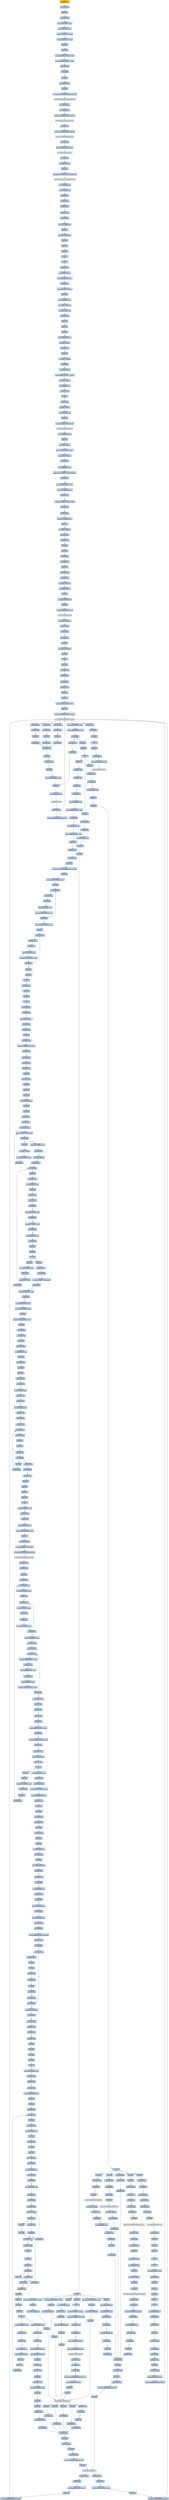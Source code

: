 digraph G {
node[shape=rectangle,style=filled,fillcolor=lightsteelblue,color=lightsteelblue]
bgcolor="transparent"
a0x0041ce43call_0x004208c8[label="start\ncall 0x004208c8",color="lightgrey",fillcolor="orange"];
a0x004208c8movl_edi_edi[label="0x004208c8\nmovl %edi, %edi"];
a0x004208capushl_ebp[label="0x004208ca\npushl %ebp"];
a0x004208cbmovl_esp_ebp[label="0x004208cb\nmovl %esp, %ebp"];
a0x004208cdsubl_0x10UINT8_esp[label="0x004208cd\nsubl $0x10<UINT8>, %esp"];
a0x004208d0movl_0x0042e000_eax[label="0x004208d0\nmovl 0x0042e000, %eax"];
a0x004208d5andl_0x0UINT8__8ebp_[label="0x004208d5\nandl $0x0<UINT8>, -8(%ebp)"];
a0x004208d9andl_0x0UINT8__4ebp_[label="0x004208d9\nandl $0x0<UINT8>, -4(%ebp)"];
a0x004208ddpushl_ebx[label="0x004208dd\npushl %ebx"];
a0x004208depushl_edi[label="0x004208de\npushl %edi"];
a0x004208dfmovl_0xbb40e64eUINT32_edi[label="0x004208df\nmovl $0xbb40e64e<UINT32>, %edi"];
a0x004208e4movl_0xffff0000UINT32_ebx[label="0x004208e4\nmovl $0xffff0000<UINT32>, %ebx"];
a0x004208e9cmpl_edi_eax[label="0x004208e9\ncmpl %edi, %eax"];
a0x004208ebje_0x004208fa[label="0x004208eb\nje 0x004208fa"];
a0x004208fapushl_esi[label="0x004208fa\npushl %esi"];
a0x004208fbleal__8ebp__eax[label="0x004208fb\nleal -8(%ebp), %eax"];
a0x004208fepushl_eax[label="0x004208fe\npushl %eax"];
a0x004208ffcall_GetSystemTimeAsFileTime_kernel32_dll[label="0x004208ff\ncall GetSystemTimeAsFileTime@kernel32.dll"];
GetSystemTimeAsFileTime_kernel32_dll[label="GetSystemTimeAsFileTime@kernel32.dll",color="lightgrey",fillcolor="lightgrey"];
a0x00420905movl__4ebp__esi[label="0x00420905\nmovl -4(%ebp), %esi"];
a0x00420908xorl__8ebp__esi[label="0x00420908\nxorl -8(%ebp), %esi"];
a0x0042090bcall_GetCurrentProcessId_kernel32_dll[label="0x0042090b\ncall GetCurrentProcessId@kernel32.dll"];
GetCurrentProcessId_kernel32_dll[label="GetCurrentProcessId@kernel32.dll",color="lightgrey",fillcolor="lightgrey"];
a0x00420911xorl_eax_esi[label="0x00420911\nxorl %eax, %esi"];
a0x00420913call_GetCurrentThreadId_kernel32_dll[label="0x00420913\ncall GetCurrentThreadId@kernel32.dll"];
GetCurrentThreadId_kernel32_dll[label="GetCurrentThreadId@kernel32.dll",color="lightgrey",fillcolor="lightgrey"];
a0x00420919xorl_eax_esi[label="0x00420919\nxorl %eax, %esi"];
a0x0042091bcall_GetTickCount_kernel32_dll[label="0x0042091b\ncall GetTickCount@kernel32.dll"];
GetTickCount_kernel32_dll[label="GetTickCount@kernel32.dll",color="lightgrey",fillcolor="lightgrey"];
a0x00420921xorl_eax_esi[label="0x00420921\nxorl %eax, %esi"];
a0x00420923leal__16ebp__eax[label="0x00420923\nleal -16(%ebp), %eax"];
a0x00420926pushl_eax[label="0x00420926\npushl %eax"];
a0x00420927call_QueryPerformanceCounter_kernel32_dll[label="0x00420927\ncall QueryPerformanceCounter@kernel32.dll"];
QueryPerformanceCounter_kernel32_dll[label="QueryPerformanceCounter@kernel32.dll",color="lightgrey",fillcolor="lightgrey"];
a0x0042092dmovl__12ebp__eax[label="0x0042092d\nmovl -12(%ebp), %eax"];
a0x00420930xorl__16ebp__eax[label="0x00420930\nxorl -16(%ebp), %eax"];
a0x00420933xorl_eax_esi[label="0x00420933\nxorl %eax, %esi"];
a0x00420935cmpl_edi_esi[label="0x00420935\ncmpl %edi, %esi"];
a0x00420937jne_0x00420940[label="0x00420937\njne 0x00420940"];
a0x00420940testl_esi_ebx[label="0x00420940\ntestl %esi, %ebx"];
a0x00420942jne_0x0042094b[label="0x00420942\njne 0x0042094b"];
a0x0042094bmovl_esi_0x0042e000[label="0x0042094b\nmovl %esi, 0x0042e000"];
a0x00420951notl_esi[label="0x00420951\nnotl %esi"];
a0x00420953movl_esi_0x0042e004[label="0x00420953\nmovl %esi, 0x0042e004"];
a0x00420959popl_esi[label="0x00420959\npopl %esi"];
a0x0042095apopl_edi[label="0x0042095a\npopl %edi"];
a0x0042095bpopl_ebx[label="0x0042095b\npopl %ebx"];
a0x0042095cleave_[label="0x0042095c\nleave "];
a0x0042095dret[label="0x0042095d\nret"];
a0x0041ce48jmp_0x0041ccc5[label="0x0041ce48\njmp 0x0041ccc5"];
a0x0041ccc5pushl_0x58UINT8[label="0x0041ccc5\npushl $0x58<UINT8>"];
a0x0041ccc7pushl_0x42b3f8UINT32[label="0x0041ccc7\npushl $0x42b3f8<UINT32>"];
a0x0041cccccall_0x0041caac[label="0x0041cccc\ncall 0x0041caac"];
a0x0041caacpushl_0x41cb10UINT32[label="0x0041caac\npushl $0x41cb10<UINT32>"];
a0x0041cab1pushl_fs_0[label="0x0041cab1\npushl %fs:0"];
a0x0041cab8movl_0x10esp__eax[label="0x0041cab8\nmovl 0x10(%esp), %eax"];
a0x0041cabcmovl_ebp_0x10esp_[label="0x0041cabc\nmovl %ebp, 0x10(%esp)"];
a0x0041cac0leal_0x10esp__ebp[label="0x0041cac0\nleal 0x10(%esp), %ebp"];
a0x0041cac4subl_eax_esp[label="0x0041cac4\nsubl %eax, %esp"];
a0x0041cac6pushl_ebx[label="0x0041cac6\npushl %ebx"];
a0x0041cac7pushl_esi[label="0x0041cac7\npushl %esi"];
a0x0041cac8pushl_edi[label="0x0041cac8\npushl %edi"];
a0x0041cac9movl_0x0042e000_eax[label="0x0041cac9\nmovl 0x0042e000, %eax"];
a0x0041cacexorl_eax__4ebp_[label="0x0041cace\nxorl %eax, -4(%ebp)"];
a0x0041cad1xorl_ebp_eax[label="0x0041cad1\nxorl %ebp, %eax"];
a0x0041cad3pushl_eax[label="0x0041cad3\npushl %eax"];
a0x0041cad4movl_esp__24ebp_[label="0x0041cad4\nmovl %esp, -24(%ebp)"];
a0x0041cad7pushl__8ebp_[label="0x0041cad7\npushl -8(%ebp)"];
a0x0041cadamovl__4ebp__eax[label="0x0041cada\nmovl -4(%ebp), %eax"];
a0x0041caddmovl_0xfffffffeUINT32__4ebp_[label="0x0041cadd\nmovl $0xfffffffe<UINT32>, -4(%ebp)"];
a0x0041cae4movl_eax__8ebp_[label="0x0041cae4\nmovl %eax, -8(%ebp)"];
a0x0041cae7leal__16ebp__eax[label="0x0041cae7\nleal -16(%ebp), %eax"];
a0x0041caeamovl_eax_fs_0[label="0x0041caea\nmovl %eax, %fs:0"];
a0x0041caf0ret[label="0x0041caf0\nret"];
a0x0041ccd1xorl_esi_esi[label="0x0041ccd1\nxorl %esi, %esi"];
a0x0041ccd3movl_esi__4ebp_[label="0x0041ccd3\nmovl %esi, -4(%ebp)"];
a0x0041ccd6leal__104ebp__eax[label="0x0041ccd6\nleal -104(%ebp), %eax"];
a0x0041ccd9pushl_eax[label="0x0041ccd9\npushl %eax"];
a0x0041ccdacall_GetStartupInfoA_kernel32_dll[label="0x0041ccda\ncall GetStartupInfoA@kernel32.dll"];
GetStartupInfoA_kernel32_dll[label="GetStartupInfoA@kernel32.dll",color="lightgrey",fillcolor="lightgrey"];
a0x0041cce0pushl_0xfffffffeUINT8[label="0x0041cce0\npushl $0xfffffffe<UINT8>"];
a0x0041cce2popl_edi[label="0x0041cce2\npopl %edi"];
a0x0041cce3movl_edi__4ebp_[label="0x0041cce3\nmovl %edi, -4(%ebp)"];
a0x0041cce6movl_0x5a4dUINT32_eax[label="0x0041cce6\nmovl $0x5a4d<UINT32>, %eax"];
a0x0041ccebcmpw_ax_0x00400000[label="0x0041cceb\ncmpw %ax, 0x00400000"];
a0x0041ccf2jne_0x0041cd2c[label="0x0041ccf2\njne 0x0041cd2c"];
a0x0041ccf4movl_0x0040003c_eax[label="0x0041ccf4\nmovl 0x0040003c, %eax"];
a0x0041ccf9cmpl_0x4550UINT32_0x400000eax_[label="0x0041ccf9\ncmpl $0x4550<UINT32>, 0x400000(%eax)"];
a0x0041cd03jne_0x0041cd2c[label="0x0041cd03\njne 0x0041cd2c"];
a0x0041cd05movl_0x10bUINT32_ecx[label="0x0041cd05\nmovl $0x10b<UINT32>, %ecx"];
a0x0041cd0acmpw_cx_0x400018eax_[label="0x0041cd0a\ncmpw %cx, 0x400018(%eax)"];
a0x0041cd11jne_0x0041cd2c[label="0x0041cd11\njne 0x0041cd2c"];
a0x0041cd13cmpl_0xeUINT8_0x400074eax_[label="0x0041cd13\ncmpl $0xe<UINT8>, 0x400074(%eax)"];
a0x0041cd1ajbe_0x0041cd2c[label="0x0041cd1a\njbe 0x0041cd2c"];
a0x0041cd1cxorl_ecx_ecx[label="0x0041cd1c\nxorl %ecx, %ecx"];
a0x0041cd1ecmpl_esi_0x4000e8eax_[label="0x0041cd1e\ncmpl %esi, 0x4000e8(%eax)"];
a0x0041cd24setne_cl[label="0x0041cd24\nsetne %cl"];
a0x0041cd27movl_ecx__28ebp_[label="0x0041cd27\nmovl %ecx, -28(%ebp)"];
a0x0041cd2ajmp_0x0041cd2f[label="0x0041cd2a\njmp 0x0041cd2f"];
a0x0041cd2fxorl_ebx_ebx[label="0x0041cd2f\nxorl %ebx, %ebx"];
a0x0041cd31incl_ebx[label="0x0041cd31\nincl %ebx"];
a0x0041cd32pushl_ebx[label="0x0041cd32\npushl %ebx"];
a0x0041cd33call_0x0041f5fe[label="0x0041cd33\ncall 0x0041f5fe"];
a0x0041f5femovl_edi_edi[label="0x0041f5fe\nmovl %edi, %edi"];
a0x0041f600pushl_ebp[label="0x0041f600\npushl %ebp"];
a0x0041f601movl_esp_ebp[label="0x0041f601\nmovl %esp, %ebp"];
a0x0041f603xorl_eax_eax[label="0x0041f603\nxorl %eax, %eax"];
a0x0041f605cmpl_eax_0x8ebp_[label="0x0041f605\ncmpl %eax, 0x8(%ebp)"];
a0x0041f608pushl_0x0UINT8[label="0x0041f608\npushl $0x0<UINT8>"];
a0x0041f60asete_al[label="0x0041f60a\nsete %al"];
a0x0041f60dpushl_0x1000UINT32[label="0x0041f60d\npushl $0x1000<UINT32>"];
a0x0041f612pushl_eax[label="0x0041f612\npushl %eax"];
a0x0041f613call_HeapCreate_kernel32_dll[label="0x0041f613\ncall HeapCreate@kernel32.dll"];
HeapCreate_kernel32_dll[label="HeapCreate@kernel32.dll",color="lightgrey",fillcolor="lightgrey"];
a0x0041f619movl_eax_0x0042f68c[label="0x0041f619\nmovl %eax, 0x0042f68c"];
a0x0041f61etestl_eax_eax[label="0x0041f61e\ntestl %eax, %eax"];
a0x0041f620jne_0x0041f624[label="0x0041f620\njne 0x0041f624"];
a0x0041f624xorl_eax_eax[label="0x0041f624\nxorl %eax, %eax"];
a0x0041f626incl_eax[label="0x0041f626\nincl %eax"];
a0x0041f627movl_eax_0x00431a98[label="0x0041f627\nmovl %eax, 0x00431a98"];
a0x0041f62cpopl_ebp[label="0x0041f62c\npopl %ebp"];
a0x0041f62dret[label="0x0041f62d\nret"];
a0x0041cd38popl_ecx[label="0x0041cd38\npopl %ecx"];
a0x0041cd39testl_eax_eax[label="0x0041cd39\ntestl %eax, %eax"];
a0x0041cd3bjne_0x0041cd45[label="0x0041cd3b\njne 0x0041cd45"];
a0x0041cd45call_0x0041d71f[label="0x0041cd45\ncall 0x0041d71f"];
a0x0041d71fmovl_edi_edi[label="0x0041d71f\nmovl %edi, %edi"];
a0x0041d721pushl_esi[label="0x0041d721\npushl %esi"];
a0x0041d722pushl_edi[label="0x0041d722\npushl %edi"];
a0x0041d723movl_0x4263ccUINT32_esi[label="0x0041d723\nmovl $0x4263cc<UINT32>, %esi"];
a0x0041d728pushl_esi[label="0x0041d728\npushl %esi"];
a0x0041d729call_GetModuleHandleW_kernel32_dll[label="0x0041d729\ncall GetModuleHandleW@kernel32.dll"];
GetModuleHandleW_kernel32_dll[label="GetModuleHandleW@kernel32.dll",color="lightgrey",fillcolor="lightgrey"];
a0x0041d72ftestl_eax_eax[label="0x0041d72f\ntestl %eax, %eax"];
a0x0041d731jne_0x0041d73a[label="0x0041d731\njne 0x0041d73a"];
a0x0041d733pushl_esi[label="0x0041d733\npushl %esi"];
a0x0041d734call_0x0041f62e[label="0x0041d734\ncall 0x0041f62e"];
a0x0041f62emovl_edi_edi[label="0x0041f62e\nmovl %edi, %edi"];
a0x0041f630pushl_ebp[label="0x0041f630\npushl %ebp"];
a0x0041f631movl_esp_ebp[label="0x0041f631\nmovl %esp, %ebp"];
a0x0041f633pushl_edi[label="0x0041f633\npushl %edi"];
a0x0041f634movl_0x3e8UINT32_edi[label="0x0041f634\nmovl $0x3e8<UINT32>, %edi"];
a0x0041f639pushl_edi[label="0x0041f639\npushl %edi"];
a0x0041f63acall_Sleep_kernel32_dll[label="0x0041f63a\ncall Sleep@kernel32.dll"];
Sleep_kernel32_dll[label="Sleep@kernel32.dll",color="lightgrey",fillcolor="lightgrey"];
a0x0041f640pushl_0x8ebp_[label="0x0041f640\npushl 0x8(%ebp)"];
a0x0041f643call_GetModuleHandleW_kernel32_dll[label="0x0041f643\ncall GetModuleHandleW@kernel32.dll"];
a0x0041f649addl_0x3e8UINT32_edi[label="0x0041f649\naddl $0x3e8<UINT32>, %edi"];
a0x0041f64fcmpl_0xea60UINT32_edi[label="0x0041f64f\ncmpl $0xea60<UINT32>, %edi"];
a0x0041f655ja_0x0041f65b[label="0x0041f655\nja 0x0041f65b"];
a0x0041f657testl_eax_eax[label="0x0041f657\ntestl %eax, %eax"];
a0x0041f659je_0x0041f639[label="0x0041f659\nje 0x0041f639"];
a0x0041f65bpopl_edi[label="0x0041f65b\npopl %edi"];
a0x0041f65cpopl_ebp[label="0x0041f65c\npopl %ebp"];
a0x0041f65dret[label="0x0041f65d\nret"];
a0x0041d739popl_ecx[label="0x0041d739\npopl %ecx"];
a0x0041d73amovl_eax_edi[label="0x0041d73a\nmovl %eax, %edi"];
a0x0041d73ctestl_edi_edi[label="0x0041d73c\ntestl %edi, %edi"];
a0x0041d73eje_0x0041d8a2[label="0x0041d73e\nje 0x0041d8a2"];
a0x0041d8a2call_0x0041d3cb[label="0x0041d8a2\ncall 0x0041d3cb"];
a0x0041d3cbmovl_0x0042e0e0_eax[label="0x0041d3cb\nmovl 0x0042e0e0, %eax"];
a0x0041d3d0cmpl_0xffffffffUINT8_eax[label="0x0041d3d0\ncmpl $0xffffffff<UINT8>, %eax"];
a0x0041d3d3je_0x0041d3eb[label="0x0041d3d3\nje 0x0041d3eb"];
a0x0041d3ebmovl_0x0042e0e4_eax[label="0x0041d3eb\nmovl 0x0042e0e4, %eax"];
a0x0041d3f0cmpl_0xffffffffUINT8_eax[label="0x0041d3f0\ncmpl $0xffffffff<UINT8>, %eax"];
a0x0041d3f3je_0x0041d403[label="0x0041d3f3\nje 0x0041d403"];
a0x0041d403jmp_0x0041e9d6[label="0x0041d403\njmp 0x0041e9d6"];
a0x0041e9d6movl_edi_edi[label="0x0041e9d6\nmovl %edi, %edi"];
a0x0041e9d8pushl_ebx[label="0x0041e9d8\npushl %ebx"];
a0x0041e9d9movl_DeleteCriticalSection_kernel32_dll_ebx[label="0x0041e9d9\nmovl DeleteCriticalSection@kernel32.dll, %ebx"];
a0x0041e9dfpushl_esi[label="0x0041e9df\npushl %esi"];
a0x0041e9e0movl_0x42e130UINT32_esi[label="0x0041e9e0\nmovl $0x42e130<UINT32>, %esi"];
a0x0041e9e5pushl_edi[label="0x0041e9e5\npushl %edi"];
a0x0041e9e6movl_esi__edi[label="0x0041e9e6\nmovl (%esi), %edi"];
a0x0041e9e8testl_edi_edi[label="0x0041e9e8\ntestl %edi, %edi"];
a0x0041e9eaje_0x0041e9ff[label="0x0041e9ea\nje 0x0041e9ff"];
a0x0041e9ffaddl_0x8UINT8_esi[label="0x0041e9ff\naddl $0x8<UINT8>, %esi"];
a0x0041ea02cmpl_0x42e250UINT32_esi[label="0x0041ea02\ncmpl $0x42e250<UINT32>, %esi"];
a0x0041ea08jl_0x0041e9e6[label="0x0041ea08\njl 0x0041e9e6"];
a0x0041ea0amovl_0x42e130UINT32_esi[label="0x0041ea0a\nmovl $0x42e130<UINT32>, %esi"];
a0x0041ea0fpopl_edi[label="0x0041ea0f\npopl %edi"];
a0x0041ea10movl_esi__eax[label="0x0041ea10\nmovl (%esi), %eax"];
a0x0041ea12testl_eax_eax[label="0x0041ea12\ntestl %eax, %eax"];
a0x0041ea14je_0x0041ea1f[label="0x0041ea14\nje 0x0041ea1f"];
a0x0041ea1faddl_0x8UINT8_esi[label="0x0041ea1f\naddl $0x8<UINT8>, %esi"];
a0x0041ea22cmpl_0x42e250UINT32_esi[label="0x0041ea22\ncmpl $0x42e250<UINT32>, %esi"];
a0x0041ea28jl_0x0041ea10[label="0x0041ea28\njl 0x0041ea10"];
a0x0041ea2apopl_esi[label="0x0041ea2a\npopl %esi"];
a0x0041ea2bpopl_ebx[label="0x0041ea2b\npopl %ebx"];
a0x0041ea2cret[label="0x0041ea2c\nret"];
a0x0041d8a7xorl_eax_eax[label="0x0041d8a7\nxorl %eax, %eax"];
a0x0041d8a9popl_edi[label="0x0041d8a9\npopl %edi"];
a0x0041d8aapopl_esi[label="0x0041d8aa\npopl %esi"];
a0x0041d8abret[label="0x0041d8ab\nret"];
a0x0041cd4atestl_eax_eax[label="0x0041cd4a\ntestl %eax, %eax"];
a0x0041cd4cjne_0x0041cd56[label="0x0041cd4c\njne 0x0041cd56"];
a0x0041cd4epushl_0x10UINT8[label="0x0041cd4e\npushl $0x10<UINT8>"];
a0x0041cd50call_0x0041cc9c[label="0x0041cd50\ncall 0x0041cc9c"];
a0x0041cc9cmovl_edi_edi[label="0x0041cc9c\nmovl %edi, %edi"];
a0x0041cc9epushl_ebp[label="0x0041cc9e\npushl %ebp"];
a0x0041cc9fmovl_esp_ebp[label="0x0041cc9f\nmovl %esp, %ebp"];
a0x0041cca1cmpl_0x1UINT8_0x0042eec8[label="0x0041cca1\ncmpl $0x1<UINT8>, 0x0042eec8"];
a0x0041cca8jne_0x0041ccaf[label="0x0041cca8\njne 0x0041ccaf"];
a0x0041ccafpushl_0x8ebp_[label="0x0041ccaf\npushl 0x8(%ebp)"];
a0x0041ccb2call_0x0041d080[label="0x0041ccb2\ncall 0x0041d080"];
a0x0041d080movl_edi_edi[label="0x0041d080\nmovl %edi, %edi"];
a0x0041d082pushl_ebp[label="0x0041d082\npushl %ebp"];
a0x0041d083movl_esp_ebp[label="0x0041d083\nmovl %esp, %ebp"];
a0x0041d085pushl_ecx[label="0x0041d085\npushl %ecx"];
a0x0041d086pushl_ecx[label="0x0041d086\npushl %ecx"];
a0x0041d087pushl_ebx[label="0x0041d087\npushl %ebx"];
a0x0041d088movl_0x8ebp__ebx[label="0x0041d088\nmovl 0x8(%ebp), %ebx"];
a0x0041d08bpushl_esi[label="0x0041d08b\npushl %esi"];
a0x0041d08cpushl_edi[label="0x0041d08c\npushl %edi"];
a0x0041d08dxorl_esi_esi[label="0x0041d08d\nxorl %esi, %esi"];
a0x0041d08fxorl_edi_edi[label="0x0041d08f\nxorl %edi, %edi"];
a0x0041d091movl_edi__4ebp_[label="0x0041d091\nmovl %edi, -4(%ebp)"];
a0x0041d094cmpl_0x42e028edi8__ebx[label="0x0041d094\ncmpl 0x42e028(,%edi,8), %ebx"];
a0x0041d09bje_0x0041d0a6[label="0x0041d09b\nje 0x0041d0a6"];
a0x0041d09dincl_edi[label="0x0041d09d\nincl %edi"];
a0x0041d09emovl_edi__4ebp_[label="0x0041d09e\nmovl %edi, -4(%ebp)"];
a0x0041d0a1cmpl_0x17UINT8_edi[label="0x0041d0a1\ncmpl $0x17<UINT8>, %edi"];
a0x0041d0a4jb_0x0041d094[label="0x0041d0a4\njb 0x0041d094"];
a0x0041d0a6cmpl_0x17UINT8_edi[label="0x0041d0a6\ncmpl $0x17<UINT8>, %edi"];
a0x0041d0a9jae_0x0041d226[label="0x0041d0a9\njae 0x0041d226"];
a0x0041d0afpushl_0x3UINT8[label="0x0041d0af\npushl $0x3<UINT8>"];
a0x0041d0b1call_0x00420eee[label="0x0041d0b1\ncall 0x00420eee"];
a0x00420eeemovl_edi_edi[label="0x00420eee\nmovl %edi, %edi"];
a0x00420ef0pushl_ebp[label="0x00420ef0\npushl %ebp"];
a0x00420ef1movl_esp_ebp[label="0x00420ef1\nmovl %esp, %ebp"];
a0x00420ef3movl_0x8ebp__ecx[label="0x00420ef3\nmovl 0x8(%ebp), %ecx"];
a0x00420ef6pushl_esi[label="0x00420ef6\npushl %esi"];
a0x00420ef7xorl_esi_esi[label="0x00420ef7\nxorl %esi, %esi"];
a0x00420ef9cmpl_esi_ecx[label="0x00420ef9\ncmpl %esi, %ecx"];
a0x00420efbjl_0x00420f1b[label="0x00420efb\njl 0x00420f1b"];
a0x00420efdcmpl_0x2UINT8_ecx[label="0x00420efd\ncmpl $0x2<UINT8>, %ecx"];
a0x00420f00jle_0x00420f0e[label="0x00420f00\njle 0x00420f0e"];
a0x00420f02cmpl_0x3UINT8_ecx[label="0x00420f02\ncmpl $0x3<UINT8>, %ecx"];
a0x00420f05jne_0x00420f1b[label="0x00420f05\njne 0x00420f1b"];
a0x00420f07movl_0x0042eec8_eax[label="0x00420f07\nmovl 0x0042eec8, %eax"];
a0x00420f0cjmp_0x00420f36[label="0x00420f0c\njmp 0x00420f36"];
a0x00420f36popl_esi[label="0x00420f36\npopl %esi"];
a0x00420f37popl_ebp[label="0x00420f37\npopl %ebp"];
a0x00420f38ret[label="0x00420f38\nret"];
a0x0041d0b6popl_ecx[label="0x0041d0b6\npopl %ecx"];
a0x0041d0b7cmpl_0x1UINT8_eax[label="0x0041d0b7\ncmpl $0x1<UINT8>, %eax"];
a0x0041d0baje_0x0041d1f4[label="0x0041d0ba\nje 0x0041d1f4"];
a0x0041d0c0pushl_0x3UINT8[label="0x0041d0c0\npushl $0x3<UINT8>"];
a0x0041d0c2call_0x00420eee[label="0x0041d0c2\ncall 0x00420eee"];
a0x0041d0c7popl_ecx[label="0x0041d0c7\npopl %ecx"];
a0x0041d0c8testl_eax_eax[label="0x0041d0c8\ntestl %eax, %eax"];
a0x0041d0cajne_0x0041d0d9[label="0x0041d0ca\njne 0x0041d0d9"];
a0x0041d0cccmpl_0x1UINT8_0x0042e010[label="0x0041d0cc\ncmpl $0x1<UINT8>, 0x0042e010"];
a0x0041d0d3je_0x0041d1f4[label="0x0041d0d3\nje 0x0041d1f4"];
a0x0041d0d9cmpl_0xfcUINT32_ebx[label="0x0041d0d9\ncmpl $0xfc<UINT32>, %ebx"];
a0x0041d0dfje_0x0041d226[label="0x0041d0df\nje 0x0041d226"];
a0x0041d0e5pushl_0x4263a0UINT32[label="0x0041d0e5\npushl $0x4263a0<UINT32>"];
a0x0041d0eamovl_0x314UINT32_ebx[label="0x0041d0ea\nmovl $0x314<UINT32>, %ebx"];
a0x0041d0efpushl_ebx[label="0x0041d0ef\npushl %ebx"];
a0x0041d0f0movl_0x42eed8UINT32_edi[label="0x0041d0f0\nmovl $0x42eed8<UINT32>, %edi"];
a0x0041d0f5pushl_edi[label="0x0041d0f5\npushl %edi"];
a0x0041d0f6call_0x0042095e[label="0x0041d0f6\ncall 0x0042095e"];
a0x0042095emovl_edi_edi[label="0x0042095e\nmovl %edi, %edi"];
a0x00420960pushl_ebp[label="0x00420960\npushl %ebp"];
a0x00420961movl_esp_ebp[label="0x00420961\nmovl %esp, %ebp"];
a0x00420963movl_0x8ebp__ecx[label="0x00420963\nmovl 0x8(%ebp), %ecx"];
a0x00420966pushl_ebx[label="0x00420966\npushl %ebx"];
a0x00420967xorl_ebx_ebx[label="0x00420967\nxorl %ebx, %ebx"];
a0x00420969pushl_esi[label="0x00420969\npushl %esi"];
a0x0042096apushl_edi[label="0x0042096a\npushl %edi"];
a0x0042096bcmpl_ebx_ecx[label="0x0042096b\ncmpl %ebx, %ecx"];
a0x0042096dje_0x00420976[label="0x0042096d\nje 0x00420976"];
a0x0042096fmovl_0xcebp__edi[label="0x0042096f\nmovl 0xc(%ebp), %edi"];
a0x00420972cmpl_ebx_edi[label="0x00420972\ncmpl %ebx, %edi"];
a0x00420974ja_0x00420991[label="0x00420974\nja 0x00420991"];
a0x00420991movl_0x10ebp__esi[label="0x00420991\nmovl 0x10(%ebp), %esi"];
a0x00420994cmpl_ebx_esi[label="0x00420994\ncmpl %ebx, %esi"];
a0x00420996jne_0x0042099c[label="0x00420996\njne 0x0042099c"];
a0x0042099cmovl_ecx_edx[label="0x0042099c\nmovl %ecx, %edx"];
a0x0042099emovb_esi__al[label="0x0042099e\nmovb (%esi), %al"];
a0x004209a0movb_al_edx_[label="0x004209a0\nmovb %al, (%edx)"];
a0x004209a2incl_edx[label="0x004209a2\nincl %edx"];
a0x004209a3incl_esi[label="0x004209a3\nincl %esi"];
a0x004209a4cmpb_bl_al[label="0x004209a4\ncmpb %bl, %al"];
a0x004209a6je_0x004209ab[label="0x004209a6\nje 0x004209ab"];
a0x004209a8decl_edi[label="0x004209a8\ndecl %edi"];
a0x004209a9jne_0x0042099e[label="0x004209a9\njne 0x0042099e"];
a0x004209abcmpl_ebx_edi[label="0x004209ab\ncmpl %ebx, %edi"];
a0x004209adjne_0x004209bf[label="0x004209ad\njne 0x004209bf"];
a0x004209bfxorl_eax_eax[label="0x004209bf\nxorl %eax, %eax"];
a0x004209c1popl_edi[label="0x004209c1\npopl %edi"];
a0x004209c2popl_esi[label="0x004209c2\npopl %esi"];
a0x004209c3popl_ebx[label="0x004209c3\npopl %ebx"];
a0x004209c4popl_ebp[label="0x004209c4\npopl %ebp"];
a0x004209c5ret[label="0x004209c5\nret"];
a0x0041d0fbaddl_0xcUINT8_esp[label="0x0041d0fb\naddl $0xc<UINT8>, %esp"];
a0x0041d0fetestl_eax_eax[label="0x0041d0fe\ntestl %eax, %eax"];
a0x0041d100je_0x0041d10f[label="0x0041d100\nje 0x0041d10f"];
a0x0041d10fpushl_0x104UINT32[label="0x0041d10f\npushl $0x104<UINT32>"];
a0x0041d114movl_0x42eef1UINT32_esi[label="0x0041d114\nmovl $0x42eef1<UINT32>, %esi"];
a0x0041d119pushl_esi[label="0x0041d119\npushl %esi"];
a0x0041d11apushl_0x0UINT8[label="0x0041d11a\npushl $0x0<UINT8>"];
a0x0041d11cmovb_0x0UINT8_0x0042eff5[label="0x0041d11c\nmovb $0x0<UINT8>, 0x0042eff5"];
a0x0041d123call_GetModuleFileNameA_kernel32_dll[label="0x0041d123\ncall GetModuleFileNameA@kernel32.dll"];
GetModuleFileNameA_kernel32_dll[label="GetModuleFileNameA@kernel32.dll",color="lightgrey",fillcolor="lightgrey"];
a0x0041d129testl_eax_eax[label="0x0041d129\ntestl %eax, %eax"];
a0x0041d12bjne_0x0041d153[label="0x0041d12b\njne 0x0041d153"];
a0x0041d153pushl_esi[label="0x0041d153\npushl %esi"];
a0x0041d154call_0x0041c5c0[label="0x0041d154\ncall 0x0041c5c0"];
a0x0041c5c0movl_0x4esp__ecx[label="0x0041c5c0\nmovl 0x4(%esp), %ecx"];
a0x0041c5c4testl_0x3UINT32_ecx[label="0x0041c5c4\ntestl $0x3<UINT32>, %ecx"];
a0x0041c5caje_0x0041c5f0[label="0x0041c5ca\nje 0x0041c5f0"];
a0x0041c5ccmovb_ecx__al[label="0x0041c5cc\nmovb (%ecx), %al"];
a0x0041c5ceaddl_0x1UINT8_ecx[label="0x0041c5ce\naddl $0x1<UINT8>, %ecx"];
a0x0041c5d1testb_al_al[label="0x0041c5d1\ntestb %al, %al"];
a0x0041c5d3je_0x0041c623[label="0x0041c5d3\nje 0x0041c623"];
a0x0041c5d5testl_0x3UINT32_ecx[label="0x0041c5d5\ntestl $0x3<UINT32>, %ecx"];
a0x0041c5dbjne_0x0041c5cc[label="0x0041c5db\njne 0x0041c5cc"];
a0x0041c5ddaddl_0x0UINT32_eax[label="0x0041c5dd\naddl $0x0<UINT32>, %eax"];
a0x0041c5e2leal_esp__esp[label="0x0041c5e2\nleal (%esp), %esp"];
a0x0041c5e9leal_esp__esp[label="0x0041c5e9\nleal (%esp), %esp"];
a0x0041c5f0movl_ecx__eax[label="0x0041c5f0\nmovl (%ecx), %eax"];
a0x0041c5f2movl_0x7efefeffUINT32_edx[label="0x0041c5f2\nmovl $0x7efefeff<UINT32>, %edx"];
a0x0041c5f7addl_eax_edx[label="0x0041c5f7\naddl %eax, %edx"];
a0x0041c5f9xorl_0xffffffffUINT8_eax[label="0x0041c5f9\nxorl $0xffffffff<UINT8>, %eax"];
a0x0041c5fcxorl_edx_eax[label="0x0041c5fc\nxorl %edx, %eax"];
a0x0041c5feaddl_0x4UINT8_ecx[label="0x0041c5fe\naddl $0x4<UINT8>, %ecx"];
a0x0041c601testl_0x81010100UINT32_eax[label="0x0041c601\ntestl $0x81010100<UINT32>, %eax"];
a0x0041c606je_0x0041c5f0[label="0x0041c606\nje 0x0041c5f0"];
a0x0041c608movl__4ecx__eax[label="0x0041c608\nmovl -4(%ecx), %eax"];
a0x0041c60btestb_al_al[label="0x0041c60b\ntestb %al, %al"];
a0x0041c60dje_0x0041c641[label="0x0041c60d\nje 0x0041c641"];
a0x0041c60ftestb_ah_ah[label="0x0041c60f\ntestb %ah, %ah"];
a0x0041c611je_0x0041c637[label="0x0041c611\nje 0x0041c637"];
a0x0041c613testl_0xff0000UINT32_eax[label="0x0041c613\ntestl $0xff0000<UINT32>, %eax"];
a0x0041c618je_0x0041c62d[label="0x0041c618\nje 0x0041c62d"];
a0x0041c61atestl_0xff000000UINT32_eax[label="0x0041c61a\ntestl $0xff000000<UINT32>, %eax"];
a0x0041c61fje_0x0041c623[label="0x0041c61f\nje 0x0041c623"];
a0x0041c623leal__1ecx__eax[label="0x0041c623\nleal -1(%ecx), %eax"];
a0x0041c626movl_0x4esp__ecx[label="0x0041c626\nmovl 0x4(%esp), %ecx"];
a0x0041c62asubl_ecx_eax[label="0x0041c62a\nsubl %ecx, %eax"];
a0x0041c62cret[label="0x0041c62c\nret"];
a0x0041d159incl_eax[label="0x0041d159\nincl %eax"];
a0x0041d15apopl_ecx[label="0x0041d15a\npopl %ecx"];
a0x0041d15bcmpl_0x3cUINT8_eax[label="0x0041d15b\ncmpl $0x3c<UINT8>, %eax"];
a0x0041d15ejbe_0x0041d198[label="0x0041d15e\njbe 0x0041d198"];
a0x0041d160pushl_esi[label="0x0041d160\npushl %esi"];
a0x0041d161call_0x0041c5c0[label="0x0041d161\ncall 0x0041c5c0"];
a0x0041d166subl_0x3bUINT8_esi[label="0x0041d166\nsubl $0x3b<UINT8>, %esi"];
a0x0041d169addl_esi_eax[label="0x0041d169\naddl %esi, %eax"];
a0x0041d16bpushl_0x3UINT8[label="0x0041d16b\npushl $0x3<UINT8>"];
a0x0041d16dmovl_0x42f1ecUINT32_ecx[label="0x0041d16d\nmovl $0x42f1ec<UINT32>, %ecx"];
a0x0041d172pushl_0x426384UINT32[label="0x0041d172\npushl $0x426384<UINT32>"];
a0x0041d177subl_eax_ecx[label="0x0041d177\nsubl %eax, %ecx"];
a0x0041d179pushl_ecx[label="0x0041d179\npushl %ecx"];
a0x0041d17apushl_eax[label="0x0041d17a\npushl %eax"];
a0x0041d17bcall_0x00420e39[label="0x0041d17b\ncall 0x00420e39"];
a0x00420e39movl_edi_edi[label="0x00420e39\nmovl %edi, %edi"];
a0x00420e3bpushl_ebp[label="0x00420e3b\npushl %ebp"];
a0x00420e3cmovl_esp_ebp[label="0x00420e3c\nmovl %esp, %ebp"];
a0x00420e3epushl_ebx[label="0x00420e3e\npushl %ebx"];
a0x00420e3fpushl_esi[label="0x00420e3f\npushl %esi"];
a0x00420e40movl_0x8ebp__esi[label="0x00420e40\nmovl 0x8(%ebp), %esi"];
a0x00420e43xorl_ebx_ebx[label="0x00420e43\nxorl %ebx, %ebx"];
a0x00420e45pushl_edi[label="0x00420e45\npushl %edi"];
a0x00420e46cmpl_ebx_0x14ebp_[label="0x00420e46\ncmpl %ebx, 0x14(%ebp)"];
a0x00420e49jne_0x00420e5b[label="0x00420e49\njne 0x00420e5b"];
a0x00420e5bcmpl_ebx_esi[label="0x00420e5b\ncmpl %ebx, %esi"];
a0x00420e5dje_0x00420e66[label="0x00420e5d\nje 0x00420e66"];
a0x00420e5fmovl_0xcebp__edi[label="0x00420e5f\nmovl 0xc(%ebp), %edi"];
a0x00420e62cmpl_ebx_edi[label="0x00420e62\ncmpl %ebx, %edi"];
a0x00420e64ja_0x00420e81[label="0x00420e64\nja 0x00420e81"];
a0x00420e81cmpl_ebx_0x14ebp_[label="0x00420e81\ncmpl %ebx, 0x14(%ebp)"];
a0x00420e84jne_0x00420e8a[label="0x00420e84\njne 0x00420e8a"];
a0x00420e8amovl_0x10ebp__edx[label="0x00420e8a\nmovl 0x10(%ebp), %edx"];
a0x00420e8dcmpl_ebx_edx[label="0x00420e8d\ncmpl %ebx, %edx"];
a0x00420e8fjne_0x00420e95[label="0x00420e8f\njne 0x00420e95"];
a0x00420e95cmpl_0xffffffffUINT8_0x14ebp_[label="0x00420e95\ncmpl $0xffffffff<UINT8>, 0x14(%ebp)"];
a0x00420e99movl_esi_eax[label="0x00420e99\nmovl %esi, %eax"];
a0x00420e9bjne_0x00420eac[label="0x00420e9b\njne 0x00420eac"];
a0x00420eacmovb_edx__cl[label="0x00420eac\nmovb (%edx), %cl"];
a0x00420eaemovb_cl_eax_[label="0x00420eae\nmovb %cl, (%eax)"];
a0x00420eb0incl_eax[label="0x00420eb0\nincl %eax"];
a0x00420eb1incl_edx[label="0x00420eb1\nincl %edx"];
a0x00420eb2cmpb_bl_cl[label="0x00420eb2\ncmpb %bl, %cl"];
a0x00420eb4je_0x00420ebe[label="0x00420eb4\nje 0x00420ebe"];
a0x00420eb6decl_edi[label="0x00420eb6\ndecl %edi"];
a0x00420eb7je_0x00420ebe[label="0x00420eb7\nje 0x00420ebe"];
a0x00420eb9decl_0x14ebp_[label="0x00420eb9\ndecl 0x14(%ebp)"];
a0x00420ebcjne_0x00420eac[label="0x00420ebc\njne 0x00420eac"];
a0x00420ebecmpl_ebx_0x14ebp_[label="0x00420ebe\ncmpl %ebx, 0x14(%ebp)"];
a0x00420ec1jne_0x00420ec5[label="0x00420ec1\njne 0x00420ec5"];
a0x00420ec3movb_bl_eax_[label="0x00420ec3\nmovb %bl, (%eax)"];
a0x00420ec5cmpl_ebx_edi[label="0x00420ec5\ncmpl %ebx, %edi"];
a0x00420ec7jne_0x00420e54[label="0x00420ec7\njne 0x00420e54"];
a0x00420e54xorl_eax_eax[label="0x00420e54\nxorl %eax, %eax"];
a0x00420e56popl_edi[label="0x00420e56\npopl %edi"];
a0x00420e57popl_esi[label="0x00420e57\npopl %esi"];
a0x00420e58popl_ebx[label="0x00420e58\npopl %ebx"];
a0x00420e59popl_ebp[label="0x00420e59\npopl %ebp"];
a0x00420e5aret[label="0x00420e5a\nret"];
a0x0041d180addl_0x14UINT8_esp[label="0x0041d180\naddl $0x14<UINT8>, %esp"];
a0x0041d183testl_eax_eax[label="0x0041d183\ntestl %eax, %eax"];
a0x0041d185je_0x0041d198[label="0x0041d185\nje 0x0041d198"];
a0x0041d198xorl_esi_esi[label="0x0041d198\nxorl %esi, %esi"];
a0x0041d19apushl_0x426380UINT32[label="0x0041d19a\npushl $0x426380<UINT32>"];
a0x0041d19fpushl_ebx[label="0x0041d19f\npushl %ebx"];
a0x0041d1a0pushl_edi[label="0x0041d1a0\npushl %edi"];
a0x0041d1a1call_0x00420dc5[label="0x0041d1a1\ncall 0x00420dc5"];
a0x00420dc5movl_edi_edi[label="0x00420dc5\nmovl %edi, %edi"];
a0x00420dc7pushl_ebp[label="0x00420dc7\npushl %ebp"];
a0x00420dc8movl_esp_ebp[label="0x00420dc8\nmovl %esp, %ebp"];
a0x00420dcamovl_0x8ebp__eax[label="0x00420dca\nmovl 0x8(%ebp), %eax"];
a0x00420dcdpushl_ebx[label="0x00420dcd\npushl %ebx"];
a0x00420dcexorl_ebx_ebx[label="0x00420dce\nxorl %ebx, %ebx"];
a0x00420dd0pushl_esi[label="0x00420dd0\npushl %esi"];
a0x00420dd1pushl_edi[label="0x00420dd1\npushl %edi"];
a0x00420dd2cmpl_ebx_eax[label="0x00420dd2\ncmpl %ebx, %eax"];
a0x00420dd4je_0x00420ddd[label="0x00420dd4\nje 0x00420ddd"];
a0x00420dd6movl_0xcebp__edi[label="0x00420dd6\nmovl 0xc(%ebp), %edi"];
a0x00420dd9cmpl_ebx_edi[label="0x00420dd9\ncmpl %ebx, %edi"];
a0x00420ddbja_0x00420df8[label="0x00420ddb\nja 0x00420df8"];
a0x00420df8movl_0x10ebp__esi[label="0x00420df8\nmovl 0x10(%ebp), %esi"];
a0x00420dfbcmpl_ebx_esi[label="0x00420dfb\ncmpl %ebx, %esi"];
a0x00420dfdjne_0x00420e03[label="0x00420dfd\njne 0x00420e03"];
a0x00420e03movl_eax_edx[label="0x00420e03\nmovl %eax, %edx"];
a0x00420e05cmpb_bl_edx_[label="0x00420e05\ncmpb %bl, (%edx)"];
a0x00420e07je_0x00420e0d[label="0x00420e07\nje 0x00420e0d"];
a0x00420e09incl_edx[label="0x00420e09\nincl %edx"];
a0x00420e0adecl_edi[label="0x00420e0a\ndecl %edi"];
a0x00420e0bjne_0x00420e05[label="0x00420e0b\njne 0x00420e05"];
a0x00420e0dcmpl_ebx_edi[label="0x00420e0d\ncmpl %ebx, %edi"];
a0x00420e0fje_0x00420dff[label="0x00420e0f\nje 0x00420dff"];
a0x00420e11movb_esi__cl[label="0x00420e11\nmovb (%esi), %cl"];
a0x00420e13movb_cl_edx_[label="0x00420e13\nmovb %cl, (%edx)"];
a0x00420e15incl_edx[label="0x00420e15\nincl %edx"];
a0x00420e16incl_esi[label="0x00420e16\nincl %esi"];
a0x00420e17cmpb_bl_cl[label="0x00420e17\ncmpb %bl, %cl"];
a0x00420e19je_0x00420e1e[label="0x00420e19\nje 0x00420e1e"];
a0x00420e1bdecl_edi[label="0x00420e1b\ndecl %edi"];
a0x00420e1cjne_0x00420e11[label="0x00420e1c\njne 0x00420e11"];
a0x00420e1ecmpl_ebx_edi[label="0x00420e1e\ncmpl %ebx, %edi"];
a0x00420e20jne_0x00420e32[label="0x00420e20\njne 0x00420e32"];
a0x00420e32xorl_eax_eax[label="0x00420e32\nxorl %eax, %eax"];
a0x00420e34popl_edi[label="0x00420e34\npopl %edi"];
a0x00420e35popl_esi[label="0x00420e35\npopl %esi"];
a0x00420e36popl_ebx[label="0x00420e36\npopl %ebx"];
a0x00420e37popl_ebp[label="0x00420e37\npopl %ebp"];
a0x00420e38ret[label="0x00420e38\nret"];
a0x0041d1a6addl_0xcUINT8_esp[label="0x0041d1a6\naddl $0xc<UINT8>, %esp"];
a0x0041d1a9testl_eax_eax[label="0x0041d1a9\ntestl %eax, %eax"];
a0x0041d1abje_0x0041d1ba[label="0x0041d1ab\nje 0x0041d1ba"];
a0x0041d1bamovl__4ebp__eax[label="0x0041d1ba\nmovl -4(%ebp), %eax"];
a0x0041d1bdpushl_0x42e02ceax8_[label="0x0041d1bd\npushl 0x42e02c(,%eax,8)"];
a0x0041d1c4pushl_ebx[label="0x0041d1c4\npushl %ebx"];
a0x0041d1c5pushl_edi[label="0x0041d1c5\npushl %edi"];
a0x0041d1c6call_0x00420dc5[label="0x0041d1c6\ncall 0x00420dc5"];
a0x0041d1cbaddl_0xcUINT8_esp[label="0x0041d1cb\naddl $0xc<UINT8>, %esp"];
a0x0041d1cetestl_eax_eax[label="0x0041d1ce\ntestl %eax, %eax"];
a0x0041d1d0je_0x0041d1df[label="0x0041d1d0\nje 0x0041d1df"];
a0x0041d1dfpushl_0x12010UINT32[label="0x0041d1df\npushl $0x12010<UINT32>"];
a0x0041d1e4pushl_0x426358UINT32[label="0x0041d1e4\npushl $0x426358<UINT32>"];
a0x0041d1e9pushl_edi[label="0x0041d1e9\npushl %edi"];
a0x0041d1eacall_0x00420c5c[label="0x0041d1ea\ncall 0x00420c5c"];
a0x00420c5cmovl_edi_edi[label="0x00420c5c\nmovl %edi, %edi"];
a0x00420c5epushl_ebp[label="0x00420c5e\npushl %ebp"];
a0x00420c5fmovl_esp_ebp[label="0x00420c5f\nmovl %esp, %ebp"];
a0x00420c61subl_0x14UINT8_esp[label="0x00420c61\nsubl $0x14<UINT8>, %esp"];
a0x00420c64pushl_ebx[label="0x00420c64\npushl %ebx"];
a0x00420c65pushl_esi[label="0x00420c65\npushl %esi"];
a0x00420c66pushl_edi[label="0x00420c66\npushl %edi"];
a0x00420c67call_0x0041d2d6[label="0x00420c67\ncall 0x0041d2d6"];
a0x0041d2d6pushl_0x0UINT8[label="0x0041d2d6\npushl $0x0<UINT8>"];
a0x0041d2d8call_0x0041d264[label="0x0041d2d8\ncall 0x0041d264"];
a0x0041d264movl_edi_edi[label="0x0041d264\nmovl %edi, %edi"];
a0x0041d266pushl_ebp[label="0x0041d266\npushl %ebp"];
a0x0041d267movl_esp_ebp[label="0x0041d267\nmovl %esp, %ebp"];
a0x0041d269pushl_esi[label="0x0041d269\npushl %esi"];
a0x0041d26apushl_0x0042e0e4[label="0x0041d26a\npushl 0x0042e0e4"];
a0x0041d270movl_TlsGetValue_kernel32_dll_esi[label="0x0041d270\nmovl TlsGetValue@kernel32.dll, %esi"];
a0x0041d276call_esi[label="0x0041d276\ncall %esi"];
TlsGetValue_kernel32_dll[label="TlsGetValue@kernel32.dll",color="lightgrey",fillcolor="lightgrey"];
a0x0041d278testl_eax_eax[label="0x0041d278\ntestl %eax, %eax"];
a0x0041d27aje_0x0041d29d[label="0x0041d27a\nje 0x0041d29d"];
a0x0041d29dmovl_0x4263ccUINT32_esi[label="0x0041d29d\nmovl $0x4263cc<UINT32>, %esi"];
a0x0041d2a2pushl_esi[label="0x0041d2a2\npushl %esi"];
a0x0041d2a3call_GetModuleHandleW_kernel32_dll[label="0x0041d2a3\ncall GetModuleHandleW@kernel32.dll"];
a0x0041d2a9testl_eax_eax[label="0x0041d2a9\ntestl %eax, %eax"];
a0x0041d2abjne_0x0041d2b8[label="0x0041d2ab\njne 0x0041d2b8"];
a0x0041d2adpushl_esi[label="0x0041d2ad\npushl %esi"];
a0x0041d2aecall_0x0041f62e[label="0x0041d2ae\ncall 0x0041f62e"];
a0x0041d2b3popl_ecx[label="0x0041d2b3\npopl %ecx"];
a0x0041d2b4testl_eax_eax[label="0x0041d2b4\ntestl %eax, %eax"];
a0x0041d2b6je_0x0041d2d0[label="0x0041d2b6\nje 0x0041d2d0"];
a0x0041d2d0movl_0x8ebp__eax[label="0x0041d2d0\nmovl 0x8(%ebp), %eax"];
a0x0041d2d3popl_esi[label="0x0041d2d3\npopl %esi"];
a0x0041d2d4popl_ebp[label="0x0041d2d4\npopl %ebp"];
a0x0041d2d5ret[label="0x0041d2d5\nret"];
a0x0041d2ddpopl_ecx[label="0x0041d2dd\npopl %ecx"];
a0x0041d2deret[label="0x0041d2de\nret"];
a0x00420c6candl_0x0UINT8__4ebp_[label="0x00420c6c\nandl $0x0<UINT8>, -4(%ebp)"];
a0x00420c70cmpl_0x0UINT8_0x0042f834[label="0x00420c70\ncmpl $0x0<UINT8>, 0x0042f834"];
a0x00420c77movl_eax_ebx[label="0x00420c77\nmovl %eax, %ebx"];
a0x00420c79jne_0x00420d0d[label="0x00420c79\njne 0x00420d0d"];
a0x00420c7fpushl_0x426c6cUINT32[label="0x00420c7f\npushl $0x426c6c<UINT32>"];
a0x00420c84call_LoadLibraryA_kernel32_dll[label="0x00420c84\ncall LoadLibraryA@kernel32.dll"];
LoadLibraryA_kernel32_dll[label="LoadLibraryA@kernel32.dll",color="lightgrey",fillcolor="lightgrey"];
a0x00420c8amovl_eax_edi[label="0x00420c8a\nmovl %eax, %edi"];
a0x00420c8ctestl_edi_edi[label="0x00420c8c\ntestl %edi, %edi"];
a0x00420c8eje_0x00420dbe[label="0x00420c8e\nje 0x00420dbe"];
a0x00420c94movl_GetProcAddress_kernel32_dll_esi[label="0x00420c94\nmovl GetProcAddress@kernel32.dll, %esi"];
a0x00420c9apushl_0x426c60UINT32[label="0x00420c9a\npushl $0x426c60<UINT32>"];
a0x00420c9fpushl_edi[label="0x00420c9f\npushl %edi"];
a0x00420ca0call_esi[label="0x00420ca0\ncall %esi"];
GetProcAddress_kernel32_dll[label="GetProcAddress@kernel32.dll",color="lightgrey",fillcolor="lightgrey"];
a0x00420ca2testl_eax_eax[label="0x00420ca2\ntestl %eax, %eax"];
a0x00420ca4je_0x00420dbe[label="0x00420ca4\nje 0x00420dbe"];
a0x00420caapushl_eax[label="0x00420caa\npushl %eax"];
a0x00420cabcall_0x0041d264[label="0x00420cab\ncall 0x0041d264"];
a0x00420cb0movl_0x426c50UINT32_esp_[label="0x00420cb0\nmovl $0x426c50<UINT32>, (%esp)"];
a0x00420cb7pushl_edi[label="0x00420cb7\npushl %edi"];
a0x00420cb8movl_eax_0x0042f834[label="0x00420cb8\nmovl %eax, 0x0042f834"];
a0x00420cbdcall_esi[label="0x00420cbd\ncall %esi"];
a0x00420cbfpushl_eax[label="0x00420cbf\npushl %eax"];
a0x00420cc0call_0x0041d264[label="0x00420cc0\ncall 0x0041d264"];
a0x00420cc5movl_0x426c3cUINT32_esp_[label="0x00420cc5\nmovl $0x426c3c<UINT32>, (%esp)"];
a0x00420cccpushl_edi[label="0x00420ccc\npushl %edi"];
a0x00420ccdmovl_eax_0x0042f838[label="0x00420ccd\nmovl %eax, 0x0042f838"];
a0x00420cd2call_esi[label="0x00420cd2\ncall %esi"];
a0x00420cd4pushl_eax[label="0x00420cd4\npushl %eax"];
a0x00420cd5call_0x0041d264[label="0x00420cd5\ncall 0x0041d264"];
a0x00420cdamovl_0x426c20UINT32_esp_[label="0x00420cda\nmovl $0x426c20<UINT32>, (%esp)"];
a0x00420ce1pushl_edi[label="0x00420ce1\npushl %edi"];
a0x00420ce2movl_eax_0x0042f83c[label="0x00420ce2\nmovl %eax, 0x0042f83c"];
a0x00420ce7call_esi[label="0x00420ce7\ncall %esi"];
a0x00420ce9pushl_eax[label="0x00420ce9\npushl %eax"];
a0x00420ceacall_0x0041d264[label="0x00420cea\ncall 0x0041d264"];
a0x00420cefpopl_ecx[label="0x00420cef\npopl %ecx"];
a0x00420cf0movl_eax_0x0042f844[label="0x00420cf0\nmovl %eax, 0x0042f844"];
a0x00420cf5testl_eax_eax[label="0x00420cf5\ntestl %eax, %eax"];
a0x00420cf7je_0x00420d0d[label="0x00420cf7\nje 0x00420d0d"];
a0x00420cf9pushl_0x426c08UINT32[label="0x00420cf9\npushl $0x426c08<UINT32>"];
a0x00420cfepushl_edi[label="0x00420cfe\npushl %edi"];
a0x00420cffcall_esi[label="0x00420cff\ncall %esi"];
a0x00420d01pushl_eax[label="0x00420d01\npushl %eax"];
a0x00420d02call_0x0041d264[label="0x00420d02\ncall 0x0041d264"];
a0x00420d07popl_ecx[label="0x00420d07\npopl %ecx"];
a0x00420d08movl_eax_0x0042f840[label="0x00420d08\nmovl %eax, 0x0042f840"];
a0x00420d0dmovl_0x0042f840_eax[label="0x00420d0d\nmovl 0x0042f840, %eax"];
a0x00420d12cmpl_ebx_eax[label="0x00420d12\ncmpl %ebx, %eax"];
a0x00420d14je_0x00420d65[label="0x00420d14\nje 0x00420d65"];
a0x00420d16cmpl_ebx_0x0042f844[label="0x00420d16\ncmpl %ebx, 0x0042f844"];
a0x00420d1cje_0x00420d65[label="0x00420d1c\nje 0x00420d65"];
a0x00420d1epushl_eax[label="0x00420d1e\npushl %eax"];
a0x00420d1fcall_0x0041d2df[label="0x00420d1f\ncall 0x0041d2df"];
a0x0041d2dfmovl_edi_edi[label="0x0041d2df\nmovl %edi, %edi"];
a0x0041d2e1pushl_ebp[label="0x0041d2e1\npushl %ebp"];
a0x0041d2e2movl_esp_ebp[label="0x0041d2e2\nmovl %esp, %ebp"];
a0x0041d2e4pushl_esi[label="0x0041d2e4\npushl %esi"];
a0x0041d2e5pushl_0x0042e0e4[label="0x0041d2e5\npushl 0x0042e0e4"];
a0x0041d2ebmovl_TlsGetValue_kernel32_dll_esi[label="0x0041d2eb\nmovl TlsGetValue@kernel32.dll, %esi"];
a0x0041d2f1call_esi[label="0x0041d2f1\ncall %esi"];
a0x0041d2f3testl_eax_eax[label="0x0041d2f3\ntestl %eax, %eax"];
a0x0041d2f5je_0x0041d318[label="0x0041d2f5\nje 0x0041d318"];
a0x0041d318movl_0x4263ccUINT32_esi[label="0x0041d318\nmovl $0x4263cc<UINT32>, %esi"];
a0x0041d31dpushl_esi[label="0x0041d31d\npushl %esi"];
a0x0041d31ecall_GetModuleHandleW_kernel32_dll[label="0x0041d31e\ncall GetModuleHandleW@kernel32.dll"];
a0x0041d324testl_eax_eax[label="0x0041d324\ntestl %eax, %eax"];
a0x0041d326jne_0x0041d333[label="0x0041d326\njne 0x0041d333"];
a0x0041d328pushl_esi[label="0x0041d328\npushl %esi"];
a0x0041d329call_0x0041f62e[label="0x0041d329\ncall 0x0041f62e"];
a0x0041d32epopl_ecx[label="0x0041d32e\npopl %ecx"];
a0x0041d32ftestl_eax_eax[label="0x0041d32f\ntestl %eax, %eax"];
a0x0041d331je_0x0041d34b[label="0x0041d331\nje 0x0041d34b"];
a0x0041d34bmovl_0x8ebp__eax[label="0x0041d34b\nmovl 0x8(%ebp), %eax"];
a0x0041d34epopl_esi[label="0x0041d34e\npopl %esi"];
a0x0041d34fpopl_ebp[label="0x0041d34f\npopl %ebp"];
a0x0041d350ret[label="0x0041d350\nret"];
a0x00420d24pushl_0x0042f844[label="0x00420d24\npushl 0x0042f844"];
a0x00420d2amovl_eax_esi[label="0x00420d2a\nmovl %eax, %esi"];
a0x00420d2ccall_0x0041d2df[label="0x00420d2c\ncall 0x0041d2df"];
a0x00420d31popl_ecx[label="0x00420d31\npopl %ecx"];
a0x00420d32popl_ecx[label="0x00420d32\npopl %ecx"];
a0x00420d33movl_eax_edi[label="0x00420d33\nmovl %eax, %edi"];
a0x00420d35testl_esi_esi[label="0x00420d35\ntestl %esi, %esi"];
a0x00420d37je_0x00420d65[label="0x00420d37\nje 0x00420d65"];
a0x00420d39testl_edi_edi[label="0x00420d39\ntestl %edi, %edi"];
a0x00420d3bje_0x00420d65[label="0x00420d3b\nje 0x00420d65"];
a0x00420d3dcall_esi[label="0x00420d3d\ncall %esi"];
GetProcessWindowStation_USER32_DLL[label="GetProcessWindowStation@USER32.DLL",color="lightgrey",fillcolor="lightgrey"];
a0x00420d3ftestl_eax_eax[label="0x00420d3f\ntestl %eax, %eax"];
a0x00420d41je_0x00420d5c[label="0x00420d41\nje 0x00420d5c"];
a0x00420d43leal__8ebp__ecx[label="0x00420d43\nleal -8(%ebp), %ecx"];
a0x00420d46pushl_ecx[label="0x00420d46\npushl %ecx"];
a0x00420d47pushl_0xcUINT8[label="0x00420d47\npushl $0xc<UINT8>"];
a0x00420d49leal__20ebp__ecx[label="0x00420d49\nleal -20(%ebp), %ecx"];
a0x00420d4cpushl_ecx[label="0x00420d4c\npushl %ecx"];
a0x00420d4dpushl_0x1UINT8[label="0x00420d4d\npushl $0x1<UINT8>"];
a0x00420d4fpushl_eax[label="0x00420d4f\npushl %eax"];
a0x00420d50call_edi[label="0x00420d50\ncall %edi"];
GetUserObjectInformationA_USER32_DLL[label="GetUserObjectInformationA@USER32.DLL",color="lightgrey",fillcolor="lightgrey"];
a0x00420d52testl_eax_eax[label="0x00420d52\ntestl %eax, %eax"];
a0x00420d54je_0x00420d5c[label="0x00420d54\nje 0x00420d5c"];
a0x00420d56testb_0x1UINT8__12ebp_[label="0x00420d56\ntestb $0x1<UINT8>, -12(%ebp)"];
a0x00420d5ajne_0x00420d65[label="0x00420d5a\njne 0x00420d65"];
a0x00420d65movl_0x0042f838_eax[label="0x00420d65\nmovl 0x0042f838, %eax"];
a0x00420d6acmpl_ebx_eax[label="0x00420d6a\ncmpl %ebx, %eax"];
a0x00420d6cje_0x00420d9e[label="0x00420d6c\nje 0x00420d9e"];
a0x00420d6epushl_eax[label="0x00420d6e\npushl %eax"];
a0x00420d6fcall_0x0041d2df[label="0x00420d6f\ncall 0x0041d2df"];
a0x00420d74popl_ecx[label="0x00420d74\npopl %ecx"];
a0x00420d75testl_eax_eax[label="0x00420d75\ntestl %eax, %eax"];
a0x00420d77je_0x00420d9e[label="0x00420d77\nje 0x00420d9e"];
a0x00420d79call_eax[label="0x00420d79\ncall %eax"];
GetActiveWindow_USER32_DLL[label="GetActiveWindow@USER32.DLL",color="lightgrey",fillcolor="lightgrey"];
a0x00420d7bmovl_eax__4ebp_[label="0x00420d7b\nmovl %eax, -4(%ebp)"];
a0x00420d7etestl_eax_eax[label="0x00420d7e\ntestl %eax, %eax"];
a0x00420d80je_0x00420d9e[label="0x00420d80\nje 0x00420d9e"];
a0x00420d82movl_0x0042f83c_eax[label="0x00420d82\nmovl 0x0042f83c, %eax"];
a0x00420d87cmpl_ebx_eax[label="0x00420d87\ncmpl %ebx, %eax"];
a0x00420d89je_0x00420d9e[label="0x00420d89\nje 0x00420d9e"];
a0x00420d8bpushl_eax[label="0x00420d8b\npushl %eax"];
a0x00420d8ccall_0x0041d2df[label="0x00420d8c\ncall 0x0041d2df"];
a0x00420d91popl_ecx[label="0x00420d91\npopl %ecx"];
a0x00420d92testl_eax_eax[label="0x00420d92\ntestl %eax, %eax"];
a0x00420d94je_0x00420d9e[label="0x00420d94\nje 0x00420d9e"];
a0x00420d96pushl__4ebp_[label="0x00420d96\npushl -4(%ebp)"];
a0x00420d99call_eax[label="0x00420d99\ncall %eax"];
GetLastActivePopup_USER32_DLL[label="GetLastActivePopup@USER32.DLL",color="lightgrey",fillcolor="lightgrey"];
a0x00420d9bmovl_eax__4ebp_[label="0x00420d9b\nmovl %eax, -4(%ebp)"];
a0x00420d9epushl_0x0042f834[label="0x00420d9e\npushl 0x0042f834"];
a0x00420da4call_0x0041d2df[label="0x00420da4\ncall 0x0041d2df"];
a0x00420da9popl_ecx[label="0x00420da9\npopl %ecx"];
a0x00420daatestl_eax_eax[label="0x00420daa\ntestl %eax, %eax"];
a0x00420dacje_0x00420dbe[label="0x00420dac\nje 0x00420dbe"];
a0x00420daepushl_0x10ebp_[label="0x00420dae\npushl 0x10(%ebp)"];
a0x00420db1pushl_0xcebp_[label="0x00420db1\npushl 0xc(%ebp)"];
a0x00420db4pushl_0x8ebp_[label="0x00420db4\npushl 0x8(%ebp)"];
a0x00420db7pushl__4ebp_[label="0x00420db7\npushl -4(%ebp)"];
a0x00420dbacall_eax[label="0x00420dba\ncall %eax"];
MessageBoxA_USER32_DLL[label="MessageBoxA@USER32.DLL",color="lightgrey",fillcolor="lightgrey"];
a0x00420dbcjmp_0x00420dc0[label="0x00420dbc\njmp 0x00420dc0"];
a0x00420dc0popl_edi[label="0x00420dc0\npopl %edi"];
a0x00420dc1popl_esi[label="0x00420dc1\npopl %esi"];
a0x00420dc2popl_ebx[label="0x00420dc2\npopl %ebx"];
a0x00420dc3leave_[label="0x00420dc3\nleave "];
a0x00420dc4ret[label="0x00420dc4\nret"];
a0x0041d1efaddl_0xcUINT8_esp[label="0x0041d1ef\naddl $0xc<UINT8>, %esp"];
a0x0041d1f2jmp_0x0041d226[label="0x0041d1f2\njmp 0x0041d226"];
a0x0041d226popl_edi[label="0x0041d226\npopl %edi"];
a0x0041d227popl_esi[label="0x0041d227\npopl %esi"];
a0x0041d228popl_ebx[label="0x0041d228\npopl %ebx"];
a0x0041d229leave_[label="0x0041d229\nleave "];
a0x0041d22aret[label="0x0041d22a\nret"];
a0x0041ccb7pushl_0xffUINT32[label="0x0041ccb7\npushl $0xff<UINT32>"];
a0x0041ccbccall_0x0041f6b2[label="0x0041ccbc\ncall 0x0041f6b2"];
a0x0041f6b2movl_edi_edi[label="0x0041f6b2\nmovl %edi, %edi"];
a0x0041f6b4pushl_ebp[label="0x0041f6b4\npushl %ebp"];
a0x0041f6b5movl_esp_ebp[label="0x0041f6b5\nmovl %esp, %ebp"];
a0x0041f6b7pushl_0x8ebp_[label="0x0041f6b7\npushl 0x8(%ebp)"];
a0x0041f6bacall_0x0041f687[label="0x0041f6ba\ncall 0x0041f687"];
a0x0041f687movl_edi_edi[label="0x0041f687\nmovl %edi, %edi"];
a0x0041f689pushl_ebp[label="0x0041f689\npushl %ebp"];
a0x0041f68amovl_esp_ebp[label="0x0041f68a\nmovl %esp, %ebp"];
a0x0041f68cpushl_0x42645cUINT32[label="0x0041f68c\npushl $0x42645c<UINT32>"];
a0x0041f691call_GetModuleHandleW_kernel32_dll[label="0x0041f691\ncall GetModuleHandleW@kernel32.dll"];
a0x0041f697testl_eax_eax[label="0x0041f697\ntestl %eax, %eax"];
a0x0041f699je_0x0041f6b0[label="0x0041f699\nje 0x0041f6b0"];
a0x0041f6b0popl_ebp[label="0x0041f6b0\npopl %ebp"];
a0x0041f6b1ret[label="0x0041f6b1\nret"];
a0x0041f6bfpopl_ecx[label="0x0041f6bf\npopl %ecx"];
a0x0041f6c0pushl_0x8ebp_[label="0x0041f6c0\npushl 0x8(%ebp)"];
a0x0041f6c3call_ExitProcess_kernel32_dll[label="0x0041f6c3\ncall ExitProcess@kernel32.dll"];
ExitProcess_kernel32_dll[label="ExitProcess@kernel32.dll",color="lightgrey",fillcolor="lightgrey"];
a0x0041ce43call_0x004208c8 -> a0x004208c8movl_edi_edi [color="#000000"];
a0x004208c8movl_edi_edi -> a0x004208capushl_ebp [color="#000000"];
a0x004208capushl_ebp -> a0x004208cbmovl_esp_ebp [color="#000000"];
a0x004208cbmovl_esp_ebp -> a0x004208cdsubl_0x10UINT8_esp [color="#000000"];
a0x004208cdsubl_0x10UINT8_esp -> a0x004208d0movl_0x0042e000_eax [color="#000000"];
a0x004208d0movl_0x0042e000_eax -> a0x004208d5andl_0x0UINT8__8ebp_ [color="#000000"];
a0x004208d5andl_0x0UINT8__8ebp_ -> a0x004208d9andl_0x0UINT8__4ebp_ [color="#000000"];
a0x004208d9andl_0x0UINT8__4ebp_ -> a0x004208ddpushl_ebx [color="#000000"];
a0x004208ddpushl_ebx -> a0x004208depushl_edi [color="#000000"];
a0x004208depushl_edi -> a0x004208dfmovl_0xbb40e64eUINT32_edi [color="#000000"];
a0x004208dfmovl_0xbb40e64eUINT32_edi -> a0x004208e4movl_0xffff0000UINT32_ebx [color="#000000"];
a0x004208e4movl_0xffff0000UINT32_ebx -> a0x004208e9cmpl_edi_eax [color="#000000"];
a0x004208e9cmpl_edi_eax -> a0x004208ebje_0x004208fa [color="#000000"];
a0x004208ebje_0x004208fa -> a0x004208fapushl_esi [color="#000000",label="T"];
a0x004208fapushl_esi -> a0x004208fbleal__8ebp__eax [color="#000000"];
a0x004208fbleal__8ebp__eax -> a0x004208fepushl_eax [color="#000000"];
a0x004208fepushl_eax -> a0x004208ffcall_GetSystemTimeAsFileTime_kernel32_dll [color="#000000"];
a0x004208ffcall_GetSystemTimeAsFileTime_kernel32_dll -> GetSystemTimeAsFileTime_kernel32_dll [color="#000000"];
GetSystemTimeAsFileTime_kernel32_dll -> a0x00420905movl__4ebp__esi [color="#000000"];
a0x00420905movl__4ebp__esi -> a0x00420908xorl__8ebp__esi [color="#000000"];
a0x00420908xorl__8ebp__esi -> a0x0042090bcall_GetCurrentProcessId_kernel32_dll [color="#000000"];
a0x0042090bcall_GetCurrentProcessId_kernel32_dll -> GetCurrentProcessId_kernel32_dll [color="#000000"];
GetCurrentProcessId_kernel32_dll -> a0x00420911xorl_eax_esi [color="#000000"];
a0x00420911xorl_eax_esi -> a0x00420913call_GetCurrentThreadId_kernel32_dll [color="#000000"];
a0x00420913call_GetCurrentThreadId_kernel32_dll -> GetCurrentThreadId_kernel32_dll [color="#000000"];
GetCurrentThreadId_kernel32_dll -> a0x00420919xorl_eax_esi [color="#000000"];
a0x00420919xorl_eax_esi -> a0x0042091bcall_GetTickCount_kernel32_dll [color="#000000"];
a0x0042091bcall_GetTickCount_kernel32_dll -> GetTickCount_kernel32_dll [color="#000000"];
GetTickCount_kernel32_dll -> a0x00420921xorl_eax_esi [color="#000000"];
a0x00420921xorl_eax_esi -> a0x00420923leal__16ebp__eax [color="#000000"];
a0x00420923leal__16ebp__eax -> a0x00420926pushl_eax [color="#000000"];
a0x00420926pushl_eax -> a0x00420927call_QueryPerformanceCounter_kernel32_dll [color="#000000"];
a0x00420927call_QueryPerformanceCounter_kernel32_dll -> QueryPerformanceCounter_kernel32_dll [color="#000000"];
QueryPerformanceCounter_kernel32_dll -> a0x0042092dmovl__12ebp__eax [color="#000000"];
a0x0042092dmovl__12ebp__eax -> a0x00420930xorl__16ebp__eax [color="#000000"];
a0x00420930xorl__16ebp__eax -> a0x00420933xorl_eax_esi [color="#000000"];
a0x00420933xorl_eax_esi -> a0x00420935cmpl_edi_esi [color="#000000"];
a0x00420935cmpl_edi_esi -> a0x00420937jne_0x00420940 [color="#000000"];
a0x00420937jne_0x00420940 -> a0x00420940testl_esi_ebx [color="#000000",label="T"];
a0x00420940testl_esi_ebx -> a0x00420942jne_0x0042094b [color="#000000"];
a0x00420942jne_0x0042094b -> a0x0042094bmovl_esi_0x0042e000 [color="#000000",label="T"];
a0x0042094bmovl_esi_0x0042e000 -> a0x00420951notl_esi [color="#000000"];
a0x00420951notl_esi -> a0x00420953movl_esi_0x0042e004 [color="#000000"];
a0x00420953movl_esi_0x0042e004 -> a0x00420959popl_esi [color="#000000"];
a0x00420959popl_esi -> a0x0042095apopl_edi [color="#000000"];
a0x0042095apopl_edi -> a0x0042095bpopl_ebx [color="#000000"];
a0x0042095bpopl_ebx -> a0x0042095cleave_ [color="#000000"];
a0x0042095cleave_ -> a0x0042095dret [color="#000000"];
a0x0042095dret -> a0x0041ce48jmp_0x0041ccc5 [color="#000000"];
a0x0041ce48jmp_0x0041ccc5 -> a0x0041ccc5pushl_0x58UINT8 [color="#000000"];
a0x0041ccc5pushl_0x58UINT8 -> a0x0041ccc7pushl_0x42b3f8UINT32 [color="#000000"];
a0x0041ccc7pushl_0x42b3f8UINT32 -> a0x0041cccccall_0x0041caac [color="#000000"];
a0x0041cccccall_0x0041caac -> a0x0041caacpushl_0x41cb10UINT32 [color="#000000"];
a0x0041caacpushl_0x41cb10UINT32 -> a0x0041cab1pushl_fs_0 [color="#000000"];
a0x0041cab1pushl_fs_0 -> a0x0041cab8movl_0x10esp__eax [color="#000000"];
a0x0041cab8movl_0x10esp__eax -> a0x0041cabcmovl_ebp_0x10esp_ [color="#000000"];
a0x0041cabcmovl_ebp_0x10esp_ -> a0x0041cac0leal_0x10esp__ebp [color="#000000"];
a0x0041cac0leal_0x10esp__ebp -> a0x0041cac4subl_eax_esp [color="#000000"];
a0x0041cac4subl_eax_esp -> a0x0041cac6pushl_ebx [color="#000000"];
a0x0041cac6pushl_ebx -> a0x0041cac7pushl_esi [color="#000000"];
a0x0041cac7pushl_esi -> a0x0041cac8pushl_edi [color="#000000"];
a0x0041cac8pushl_edi -> a0x0041cac9movl_0x0042e000_eax [color="#000000"];
a0x0041cac9movl_0x0042e000_eax -> a0x0041cacexorl_eax__4ebp_ [color="#000000"];
a0x0041cacexorl_eax__4ebp_ -> a0x0041cad1xorl_ebp_eax [color="#000000"];
a0x0041cad1xorl_ebp_eax -> a0x0041cad3pushl_eax [color="#000000"];
a0x0041cad3pushl_eax -> a0x0041cad4movl_esp__24ebp_ [color="#000000"];
a0x0041cad4movl_esp__24ebp_ -> a0x0041cad7pushl__8ebp_ [color="#000000"];
a0x0041cad7pushl__8ebp_ -> a0x0041cadamovl__4ebp__eax [color="#000000"];
a0x0041cadamovl__4ebp__eax -> a0x0041caddmovl_0xfffffffeUINT32__4ebp_ [color="#000000"];
a0x0041caddmovl_0xfffffffeUINT32__4ebp_ -> a0x0041cae4movl_eax__8ebp_ [color="#000000"];
a0x0041cae4movl_eax__8ebp_ -> a0x0041cae7leal__16ebp__eax [color="#000000"];
a0x0041cae7leal__16ebp__eax -> a0x0041caeamovl_eax_fs_0 [color="#000000"];
a0x0041caeamovl_eax_fs_0 -> a0x0041caf0ret [color="#000000"];
a0x0041caf0ret -> a0x0041ccd1xorl_esi_esi [color="#000000"];
a0x0041ccd1xorl_esi_esi -> a0x0041ccd3movl_esi__4ebp_ [color="#000000"];
a0x0041ccd3movl_esi__4ebp_ -> a0x0041ccd6leal__104ebp__eax [color="#000000"];
a0x0041ccd6leal__104ebp__eax -> a0x0041ccd9pushl_eax [color="#000000"];
a0x0041ccd9pushl_eax -> a0x0041ccdacall_GetStartupInfoA_kernel32_dll [color="#000000"];
a0x0041ccdacall_GetStartupInfoA_kernel32_dll -> GetStartupInfoA_kernel32_dll [color="#000000"];
GetStartupInfoA_kernel32_dll -> a0x0041cce0pushl_0xfffffffeUINT8 [color="#000000"];
a0x0041cce0pushl_0xfffffffeUINT8 -> a0x0041cce2popl_edi [color="#000000"];
a0x0041cce2popl_edi -> a0x0041cce3movl_edi__4ebp_ [color="#000000"];
a0x0041cce3movl_edi__4ebp_ -> a0x0041cce6movl_0x5a4dUINT32_eax [color="#000000"];
a0x0041cce6movl_0x5a4dUINT32_eax -> a0x0041ccebcmpw_ax_0x00400000 [color="#000000"];
a0x0041ccebcmpw_ax_0x00400000 -> a0x0041ccf2jne_0x0041cd2c [color="#000000"];
a0x0041ccf2jne_0x0041cd2c -> a0x0041ccf4movl_0x0040003c_eax [color="#000000",label="F"];
a0x0041ccf4movl_0x0040003c_eax -> a0x0041ccf9cmpl_0x4550UINT32_0x400000eax_ [color="#000000"];
a0x0041ccf9cmpl_0x4550UINT32_0x400000eax_ -> a0x0041cd03jne_0x0041cd2c [color="#000000"];
a0x0041cd03jne_0x0041cd2c -> a0x0041cd05movl_0x10bUINT32_ecx [color="#000000",label="F"];
a0x0041cd05movl_0x10bUINT32_ecx -> a0x0041cd0acmpw_cx_0x400018eax_ [color="#000000"];
a0x0041cd0acmpw_cx_0x400018eax_ -> a0x0041cd11jne_0x0041cd2c [color="#000000"];
a0x0041cd11jne_0x0041cd2c -> a0x0041cd13cmpl_0xeUINT8_0x400074eax_ [color="#000000",label="F"];
a0x0041cd13cmpl_0xeUINT8_0x400074eax_ -> a0x0041cd1ajbe_0x0041cd2c [color="#000000"];
a0x0041cd1ajbe_0x0041cd2c -> a0x0041cd1cxorl_ecx_ecx [color="#000000",label="F"];
a0x0041cd1cxorl_ecx_ecx -> a0x0041cd1ecmpl_esi_0x4000e8eax_ [color="#000000"];
a0x0041cd1ecmpl_esi_0x4000e8eax_ -> a0x0041cd24setne_cl [color="#000000"];
a0x0041cd24setne_cl -> a0x0041cd27movl_ecx__28ebp_ [color="#000000"];
a0x0041cd27movl_ecx__28ebp_ -> a0x0041cd2ajmp_0x0041cd2f [color="#000000"];
a0x0041cd2ajmp_0x0041cd2f -> a0x0041cd2fxorl_ebx_ebx [color="#000000"];
a0x0041cd2fxorl_ebx_ebx -> a0x0041cd31incl_ebx [color="#000000"];
a0x0041cd31incl_ebx -> a0x0041cd32pushl_ebx [color="#000000"];
a0x0041cd32pushl_ebx -> a0x0041cd33call_0x0041f5fe [color="#000000"];
a0x0041cd33call_0x0041f5fe -> a0x0041f5femovl_edi_edi [color="#000000"];
a0x0041f5femovl_edi_edi -> a0x0041f600pushl_ebp [color="#000000"];
a0x0041f600pushl_ebp -> a0x0041f601movl_esp_ebp [color="#000000"];
a0x0041f601movl_esp_ebp -> a0x0041f603xorl_eax_eax [color="#000000"];
a0x0041f603xorl_eax_eax -> a0x0041f605cmpl_eax_0x8ebp_ [color="#000000"];
a0x0041f605cmpl_eax_0x8ebp_ -> a0x0041f608pushl_0x0UINT8 [color="#000000"];
a0x0041f608pushl_0x0UINT8 -> a0x0041f60asete_al [color="#000000"];
a0x0041f60asete_al -> a0x0041f60dpushl_0x1000UINT32 [color="#000000"];
a0x0041f60dpushl_0x1000UINT32 -> a0x0041f612pushl_eax [color="#000000"];
a0x0041f612pushl_eax -> a0x0041f613call_HeapCreate_kernel32_dll [color="#000000"];
a0x0041f613call_HeapCreate_kernel32_dll -> HeapCreate_kernel32_dll [color="#000000"];
HeapCreate_kernel32_dll -> a0x0041f619movl_eax_0x0042f68c [color="#000000"];
a0x0041f619movl_eax_0x0042f68c -> a0x0041f61etestl_eax_eax [color="#000000"];
a0x0041f61etestl_eax_eax -> a0x0041f620jne_0x0041f624 [color="#000000"];
a0x0041f620jne_0x0041f624 -> a0x0041f624xorl_eax_eax [color="#000000",label="T"];
a0x0041f624xorl_eax_eax -> a0x0041f626incl_eax [color="#000000"];
a0x0041f626incl_eax -> a0x0041f627movl_eax_0x00431a98 [color="#000000"];
a0x0041f627movl_eax_0x00431a98 -> a0x0041f62cpopl_ebp [color="#000000"];
a0x0041f62cpopl_ebp -> a0x0041f62dret [color="#000000"];
a0x0041f62dret -> a0x0041cd38popl_ecx [color="#000000"];
a0x0041cd38popl_ecx -> a0x0041cd39testl_eax_eax [color="#000000"];
a0x0041cd39testl_eax_eax -> a0x0041cd3bjne_0x0041cd45 [color="#000000"];
a0x0041cd3bjne_0x0041cd45 -> a0x0041cd45call_0x0041d71f [color="#000000",label="T"];
a0x0041cd45call_0x0041d71f -> a0x0041d71fmovl_edi_edi [color="#000000"];
a0x0041d71fmovl_edi_edi -> a0x0041d721pushl_esi [color="#000000"];
a0x0041d721pushl_esi -> a0x0041d722pushl_edi [color="#000000"];
a0x0041d722pushl_edi -> a0x0041d723movl_0x4263ccUINT32_esi [color="#000000"];
a0x0041d723movl_0x4263ccUINT32_esi -> a0x0041d728pushl_esi [color="#000000"];
a0x0041d728pushl_esi -> a0x0041d729call_GetModuleHandleW_kernel32_dll [color="#000000"];
a0x0041d729call_GetModuleHandleW_kernel32_dll -> GetModuleHandleW_kernel32_dll [color="#000000"];
GetModuleHandleW_kernel32_dll -> a0x0041d72ftestl_eax_eax [color="#000000"];
a0x0041d72ftestl_eax_eax -> a0x0041d731jne_0x0041d73a [color="#000000"];
a0x0041d731jne_0x0041d73a -> a0x0041d733pushl_esi [color="#000000",label="F"];
a0x0041d733pushl_esi -> a0x0041d734call_0x0041f62e [color="#000000"];
a0x0041d734call_0x0041f62e -> a0x0041f62emovl_edi_edi [color="#000000"];
a0x0041f62emovl_edi_edi -> a0x0041f630pushl_ebp [color="#000000"];
a0x0041f630pushl_ebp -> a0x0041f631movl_esp_ebp [color="#000000"];
a0x0041f631movl_esp_ebp -> a0x0041f633pushl_edi [color="#000000"];
a0x0041f633pushl_edi -> a0x0041f634movl_0x3e8UINT32_edi [color="#000000"];
a0x0041f634movl_0x3e8UINT32_edi -> a0x0041f639pushl_edi [color="#000000"];
a0x0041f639pushl_edi -> a0x0041f63acall_Sleep_kernel32_dll [color="#000000"];
a0x0041f63acall_Sleep_kernel32_dll -> Sleep_kernel32_dll [color="#000000"];
Sleep_kernel32_dll -> a0x0041f640pushl_0x8ebp_ [color="#000000"];
a0x0041f640pushl_0x8ebp_ -> a0x0041f643call_GetModuleHandleW_kernel32_dll [color="#000000"];
a0x0041f643call_GetModuleHandleW_kernel32_dll -> GetModuleHandleW_kernel32_dll [color="#000000"];
GetModuleHandleW_kernel32_dll -> a0x0041f649addl_0x3e8UINT32_edi [color="#000000"];
a0x0041f649addl_0x3e8UINT32_edi -> a0x0041f64fcmpl_0xea60UINT32_edi [color="#000000"];
a0x0041f64fcmpl_0xea60UINT32_edi -> a0x0041f655ja_0x0041f65b [color="#000000"];
a0x0041f655ja_0x0041f65b -> a0x0041f657testl_eax_eax [color="#000000",label="F"];
a0x0041f657testl_eax_eax -> a0x0041f659je_0x0041f639 [color="#000000"];
a0x0041f659je_0x0041f639 -> a0x0041f639pushl_edi [color="#000000",label="T"];
a0x0041f655ja_0x0041f65b -> a0x0041f65bpopl_edi [color="#000000",label="T"];
a0x0041f65bpopl_edi -> a0x0041f65cpopl_ebp [color="#000000"];
a0x0041f65cpopl_ebp -> a0x0041f65dret [color="#000000"];
a0x0041f65dret -> a0x0041d739popl_ecx [color="#000000"];
a0x0041d739popl_ecx -> a0x0041d73amovl_eax_edi [color="#000000"];
a0x0041d73amovl_eax_edi -> a0x0041d73ctestl_edi_edi [color="#000000"];
a0x0041d73ctestl_edi_edi -> a0x0041d73eje_0x0041d8a2 [color="#000000"];
a0x0041d73eje_0x0041d8a2 -> a0x0041d8a2call_0x0041d3cb [color="#000000",label="T"];
a0x0041d8a2call_0x0041d3cb -> a0x0041d3cbmovl_0x0042e0e0_eax [color="#000000"];
a0x0041d3cbmovl_0x0042e0e0_eax -> a0x0041d3d0cmpl_0xffffffffUINT8_eax [color="#000000"];
a0x0041d3d0cmpl_0xffffffffUINT8_eax -> a0x0041d3d3je_0x0041d3eb [color="#000000"];
a0x0041d3d3je_0x0041d3eb -> a0x0041d3ebmovl_0x0042e0e4_eax [color="#000000",label="T"];
a0x0041d3ebmovl_0x0042e0e4_eax -> a0x0041d3f0cmpl_0xffffffffUINT8_eax [color="#000000"];
a0x0041d3f0cmpl_0xffffffffUINT8_eax -> a0x0041d3f3je_0x0041d403 [color="#000000"];
a0x0041d3f3je_0x0041d403 -> a0x0041d403jmp_0x0041e9d6 [color="#000000",label="T"];
a0x0041d403jmp_0x0041e9d6 -> a0x0041e9d6movl_edi_edi [color="#000000"];
a0x0041e9d6movl_edi_edi -> a0x0041e9d8pushl_ebx [color="#000000"];
a0x0041e9d8pushl_ebx -> a0x0041e9d9movl_DeleteCriticalSection_kernel32_dll_ebx [color="#000000"];
a0x0041e9d9movl_DeleteCriticalSection_kernel32_dll_ebx -> a0x0041e9dfpushl_esi [color="#000000"];
a0x0041e9dfpushl_esi -> a0x0041e9e0movl_0x42e130UINT32_esi [color="#000000"];
a0x0041e9e0movl_0x42e130UINT32_esi -> a0x0041e9e5pushl_edi [color="#000000"];
a0x0041e9e5pushl_edi -> a0x0041e9e6movl_esi__edi [color="#000000"];
a0x0041e9e6movl_esi__edi -> a0x0041e9e8testl_edi_edi [color="#000000"];
a0x0041e9e8testl_edi_edi -> a0x0041e9eaje_0x0041e9ff [color="#000000"];
a0x0041e9eaje_0x0041e9ff -> a0x0041e9ffaddl_0x8UINT8_esi [color="#000000",label="T"];
a0x0041e9ffaddl_0x8UINT8_esi -> a0x0041ea02cmpl_0x42e250UINT32_esi [color="#000000"];
a0x0041ea02cmpl_0x42e250UINT32_esi -> a0x0041ea08jl_0x0041e9e6 [color="#000000"];
a0x0041ea08jl_0x0041e9e6 -> a0x0041e9e6movl_esi__edi [color="#000000",label="T"];
a0x0041ea08jl_0x0041e9e6 -> a0x0041ea0amovl_0x42e130UINT32_esi [color="#000000",label="F"];
a0x0041ea0amovl_0x42e130UINT32_esi -> a0x0041ea0fpopl_edi [color="#000000"];
a0x0041ea0fpopl_edi -> a0x0041ea10movl_esi__eax [color="#000000"];
a0x0041ea10movl_esi__eax -> a0x0041ea12testl_eax_eax [color="#000000"];
a0x0041ea12testl_eax_eax -> a0x0041ea14je_0x0041ea1f [color="#000000"];
a0x0041ea14je_0x0041ea1f -> a0x0041ea1faddl_0x8UINT8_esi [color="#000000",label="T"];
a0x0041ea1faddl_0x8UINT8_esi -> a0x0041ea22cmpl_0x42e250UINT32_esi [color="#000000"];
a0x0041ea22cmpl_0x42e250UINT32_esi -> a0x0041ea28jl_0x0041ea10 [color="#000000"];
a0x0041ea28jl_0x0041ea10 -> a0x0041ea10movl_esi__eax [color="#000000",label="T"];
a0x0041ea28jl_0x0041ea10 -> a0x0041ea2apopl_esi [color="#000000",label="F"];
a0x0041ea2apopl_esi -> a0x0041ea2bpopl_ebx [color="#000000"];
a0x0041ea2bpopl_ebx -> a0x0041ea2cret [color="#000000"];
a0x0041ea2cret -> a0x0041d8a7xorl_eax_eax [color="#000000"];
a0x0041d8a7xorl_eax_eax -> a0x0041d8a9popl_edi [color="#000000"];
a0x0041d8a9popl_edi -> a0x0041d8aapopl_esi [color="#000000"];
a0x0041d8aapopl_esi -> a0x0041d8abret [color="#000000"];
a0x0041d8abret -> a0x0041cd4atestl_eax_eax [color="#000000"];
a0x0041cd4atestl_eax_eax -> a0x0041cd4cjne_0x0041cd56 [color="#000000"];
a0x0041cd4cjne_0x0041cd56 -> a0x0041cd4epushl_0x10UINT8 [color="#000000",label="F"];
a0x0041cd4epushl_0x10UINT8 -> a0x0041cd50call_0x0041cc9c [color="#000000"];
a0x0041cd50call_0x0041cc9c -> a0x0041cc9cmovl_edi_edi [color="#000000"];
a0x0041cc9cmovl_edi_edi -> a0x0041cc9epushl_ebp [color="#000000"];
a0x0041cc9epushl_ebp -> a0x0041cc9fmovl_esp_ebp [color="#000000"];
a0x0041cc9fmovl_esp_ebp -> a0x0041cca1cmpl_0x1UINT8_0x0042eec8 [color="#000000"];
a0x0041cca1cmpl_0x1UINT8_0x0042eec8 -> a0x0041cca8jne_0x0041ccaf [color="#000000"];
a0x0041cca8jne_0x0041ccaf -> a0x0041ccafpushl_0x8ebp_ [color="#000000",label="T"];
a0x0041ccafpushl_0x8ebp_ -> a0x0041ccb2call_0x0041d080 [color="#000000"];
a0x0041ccb2call_0x0041d080 -> a0x0041d080movl_edi_edi [color="#000000"];
a0x0041d080movl_edi_edi -> a0x0041d082pushl_ebp [color="#000000"];
a0x0041d082pushl_ebp -> a0x0041d083movl_esp_ebp [color="#000000"];
a0x0041d083movl_esp_ebp -> a0x0041d085pushl_ecx [color="#000000"];
a0x0041d085pushl_ecx -> a0x0041d086pushl_ecx [color="#000000"];
a0x0041d086pushl_ecx -> a0x0041d087pushl_ebx [color="#000000"];
a0x0041d087pushl_ebx -> a0x0041d088movl_0x8ebp__ebx [color="#000000"];
a0x0041d088movl_0x8ebp__ebx -> a0x0041d08bpushl_esi [color="#000000"];
a0x0041d08bpushl_esi -> a0x0041d08cpushl_edi [color="#000000"];
a0x0041d08cpushl_edi -> a0x0041d08dxorl_esi_esi [color="#000000"];
a0x0041d08dxorl_esi_esi -> a0x0041d08fxorl_edi_edi [color="#000000"];
a0x0041d08fxorl_edi_edi -> a0x0041d091movl_edi__4ebp_ [color="#000000"];
a0x0041d091movl_edi__4ebp_ -> a0x0041d094cmpl_0x42e028edi8__ebx [color="#000000"];
a0x0041d094cmpl_0x42e028edi8__ebx -> a0x0041d09bje_0x0041d0a6 [color="#000000"];
a0x0041d09bje_0x0041d0a6 -> a0x0041d09dincl_edi [color="#000000",label="F"];
a0x0041d09dincl_edi -> a0x0041d09emovl_edi__4ebp_ [color="#000000"];
a0x0041d09emovl_edi__4ebp_ -> a0x0041d0a1cmpl_0x17UINT8_edi [color="#000000"];
a0x0041d0a1cmpl_0x17UINT8_edi -> a0x0041d0a4jb_0x0041d094 [color="#000000"];
a0x0041d0a4jb_0x0041d094 -> a0x0041d094cmpl_0x42e028edi8__ebx [color="#000000",label="T"];
a0x0041d09bje_0x0041d0a6 -> a0x0041d0a6cmpl_0x17UINT8_edi [color="#000000",label="T"];
a0x0041d0a6cmpl_0x17UINT8_edi -> a0x0041d0a9jae_0x0041d226 [color="#000000"];
a0x0041d0a9jae_0x0041d226 -> a0x0041d0afpushl_0x3UINT8 [color="#000000",label="F"];
a0x0041d0afpushl_0x3UINT8 -> a0x0041d0b1call_0x00420eee [color="#000000"];
a0x0041d0b1call_0x00420eee -> a0x00420eeemovl_edi_edi [color="#000000"];
a0x00420eeemovl_edi_edi -> a0x00420ef0pushl_ebp [color="#000000"];
a0x00420ef0pushl_ebp -> a0x00420ef1movl_esp_ebp [color="#000000"];
a0x00420ef1movl_esp_ebp -> a0x00420ef3movl_0x8ebp__ecx [color="#000000"];
a0x00420ef3movl_0x8ebp__ecx -> a0x00420ef6pushl_esi [color="#000000"];
a0x00420ef6pushl_esi -> a0x00420ef7xorl_esi_esi [color="#000000"];
a0x00420ef7xorl_esi_esi -> a0x00420ef9cmpl_esi_ecx [color="#000000"];
a0x00420ef9cmpl_esi_ecx -> a0x00420efbjl_0x00420f1b [color="#000000"];
a0x00420efbjl_0x00420f1b -> a0x00420efdcmpl_0x2UINT8_ecx [color="#000000",label="F"];
a0x00420efdcmpl_0x2UINT8_ecx -> a0x00420f00jle_0x00420f0e [color="#000000"];
a0x00420f00jle_0x00420f0e -> a0x00420f02cmpl_0x3UINT8_ecx [color="#000000",label="F"];
a0x00420f02cmpl_0x3UINT8_ecx -> a0x00420f05jne_0x00420f1b [color="#000000"];
a0x00420f05jne_0x00420f1b -> a0x00420f07movl_0x0042eec8_eax [color="#000000",label="F"];
a0x00420f07movl_0x0042eec8_eax -> a0x00420f0cjmp_0x00420f36 [color="#000000"];
a0x00420f0cjmp_0x00420f36 -> a0x00420f36popl_esi [color="#000000"];
a0x00420f36popl_esi -> a0x00420f37popl_ebp [color="#000000"];
a0x00420f37popl_ebp -> a0x00420f38ret [color="#000000"];
a0x00420f38ret -> a0x0041d0b6popl_ecx [color="#000000"];
a0x0041d0b6popl_ecx -> a0x0041d0b7cmpl_0x1UINT8_eax [color="#000000"];
a0x0041d0b7cmpl_0x1UINT8_eax -> a0x0041d0baje_0x0041d1f4 [color="#000000"];
a0x0041d0baje_0x0041d1f4 -> a0x0041d0c0pushl_0x3UINT8 [color="#000000",label="F"];
a0x0041d0c0pushl_0x3UINT8 -> a0x0041d0c2call_0x00420eee [color="#000000"];
a0x0041d0c2call_0x00420eee -> a0x00420eeemovl_edi_edi [color="#000000"];
a0x00420f38ret -> a0x0041d0c7popl_ecx [color="#000000"];
a0x0041d0c7popl_ecx -> a0x0041d0c8testl_eax_eax [color="#000000"];
a0x0041d0c8testl_eax_eax -> a0x0041d0cajne_0x0041d0d9 [color="#000000"];
a0x0041d0cajne_0x0041d0d9 -> a0x0041d0cccmpl_0x1UINT8_0x0042e010 [color="#000000",label="F"];
a0x0041d0cccmpl_0x1UINT8_0x0042e010 -> a0x0041d0d3je_0x0041d1f4 [color="#000000"];
a0x0041d0d3je_0x0041d1f4 -> a0x0041d0d9cmpl_0xfcUINT32_ebx [color="#000000",label="F"];
a0x0041d0d9cmpl_0xfcUINT32_ebx -> a0x0041d0dfje_0x0041d226 [color="#000000"];
a0x0041d0dfje_0x0041d226 -> a0x0041d0e5pushl_0x4263a0UINT32 [color="#000000",label="F"];
a0x0041d0e5pushl_0x4263a0UINT32 -> a0x0041d0eamovl_0x314UINT32_ebx [color="#000000"];
a0x0041d0eamovl_0x314UINT32_ebx -> a0x0041d0efpushl_ebx [color="#000000"];
a0x0041d0efpushl_ebx -> a0x0041d0f0movl_0x42eed8UINT32_edi [color="#000000"];
a0x0041d0f0movl_0x42eed8UINT32_edi -> a0x0041d0f5pushl_edi [color="#000000"];
a0x0041d0f5pushl_edi -> a0x0041d0f6call_0x0042095e [color="#000000"];
a0x0041d0f6call_0x0042095e -> a0x0042095emovl_edi_edi [color="#000000"];
a0x0042095emovl_edi_edi -> a0x00420960pushl_ebp [color="#000000"];
a0x00420960pushl_ebp -> a0x00420961movl_esp_ebp [color="#000000"];
a0x00420961movl_esp_ebp -> a0x00420963movl_0x8ebp__ecx [color="#000000"];
a0x00420963movl_0x8ebp__ecx -> a0x00420966pushl_ebx [color="#000000"];
a0x00420966pushl_ebx -> a0x00420967xorl_ebx_ebx [color="#000000"];
a0x00420967xorl_ebx_ebx -> a0x00420969pushl_esi [color="#000000"];
a0x00420969pushl_esi -> a0x0042096apushl_edi [color="#000000"];
a0x0042096apushl_edi -> a0x0042096bcmpl_ebx_ecx [color="#000000"];
a0x0042096bcmpl_ebx_ecx -> a0x0042096dje_0x00420976 [color="#000000"];
a0x0042096dje_0x00420976 -> a0x0042096fmovl_0xcebp__edi [color="#000000",label="F"];
a0x0042096fmovl_0xcebp__edi -> a0x00420972cmpl_ebx_edi [color="#000000"];
a0x00420972cmpl_ebx_edi -> a0x00420974ja_0x00420991 [color="#000000"];
a0x00420974ja_0x00420991 -> a0x00420991movl_0x10ebp__esi [color="#000000",label="T"];
a0x00420991movl_0x10ebp__esi -> a0x00420994cmpl_ebx_esi [color="#000000"];
a0x00420994cmpl_ebx_esi -> a0x00420996jne_0x0042099c [color="#000000"];
a0x00420996jne_0x0042099c -> a0x0042099cmovl_ecx_edx [color="#000000",label="T"];
a0x0042099cmovl_ecx_edx -> a0x0042099emovb_esi__al [color="#000000"];
a0x0042099emovb_esi__al -> a0x004209a0movb_al_edx_ [color="#000000"];
a0x004209a0movb_al_edx_ -> a0x004209a2incl_edx [color="#000000"];
a0x004209a2incl_edx -> a0x004209a3incl_esi [color="#000000"];
a0x004209a3incl_esi -> a0x004209a4cmpb_bl_al [color="#000000"];
a0x004209a4cmpb_bl_al -> a0x004209a6je_0x004209ab [color="#000000"];
a0x004209a6je_0x004209ab -> a0x004209a8decl_edi [color="#000000",label="F"];
a0x004209a8decl_edi -> a0x004209a9jne_0x0042099e [color="#000000"];
a0x004209a9jne_0x0042099e -> a0x0042099emovb_esi__al [color="#000000",label="T"];
a0x004209a6je_0x004209ab -> a0x004209abcmpl_ebx_edi [color="#000000",label="T"];
a0x004209abcmpl_ebx_edi -> a0x004209adjne_0x004209bf [color="#000000"];
a0x004209adjne_0x004209bf -> a0x004209bfxorl_eax_eax [color="#000000",label="T"];
a0x004209bfxorl_eax_eax -> a0x004209c1popl_edi [color="#000000"];
a0x004209c1popl_edi -> a0x004209c2popl_esi [color="#000000"];
a0x004209c2popl_esi -> a0x004209c3popl_ebx [color="#000000"];
a0x004209c3popl_ebx -> a0x004209c4popl_ebp [color="#000000"];
a0x004209c4popl_ebp -> a0x004209c5ret [color="#000000"];
a0x004209c5ret -> a0x0041d0fbaddl_0xcUINT8_esp [color="#000000"];
a0x0041d0fbaddl_0xcUINT8_esp -> a0x0041d0fetestl_eax_eax [color="#000000"];
a0x0041d0fetestl_eax_eax -> a0x0041d100je_0x0041d10f [color="#000000"];
a0x0041d100je_0x0041d10f -> a0x0041d10fpushl_0x104UINT32 [color="#000000",label="T"];
a0x0041d10fpushl_0x104UINT32 -> a0x0041d114movl_0x42eef1UINT32_esi [color="#000000"];
a0x0041d114movl_0x42eef1UINT32_esi -> a0x0041d119pushl_esi [color="#000000"];
a0x0041d119pushl_esi -> a0x0041d11apushl_0x0UINT8 [color="#000000"];
a0x0041d11apushl_0x0UINT8 -> a0x0041d11cmovb_0x0UINT8_0x0042eff5 [color="#000000"];
a0x0041d11cmovb_0x0UINT8_0x0042eff5 -> a0x0041d123call_GetModuleFileNameA_kernel32_dll [color="#000000"];
a0x0041d123call_GetModuleFileNameA_kernel32_dll -> GetModuleFileNameA_kernel32_dll [color="#000000"];
GetModuleFileNameA_kernel32_dll -> a0x0041d129testl_eax_eax [color="#000000"];
a0x0041d129testl_eax_eax -> a0x0041d12bjne_0x0041d153 [color="#000000"];
a0x0041d12bjne_0x0041d153 -> a0x0041d153pushl_esi [color="#000000",label="T"];
a0x0041d153pushl_esi -> a0x0041d154call_0x0041c5c0 [color="#000000"];
a0x0041d154call_0x0041c5c0 -> a0x0041c5c0movl_0x4esp__ecx [color="#000000"];
a0x0041c5c0movl_0x4esp__ecx -> a0x0041c5c4testl_0x3UINT32_ecx [color="#000000"];
a0x0041c5c4testl_0x3UINT32_ecx -> a0x0041c5caje_0x0041c5f0 [color="#000000"];
a0x0041c5caje_0x0041c5f0 -> a0x0041c5ccmovb_ecx__al [color="#000000",label="F"];
a0x0041c5ccmovb_ecx__al -> a0x0041c5ceaddl_0x1UINT8_ecx [color="#000000"];
a0x0041c5ceaddl_0x1UINT8_ecx -> a0x0041c5d1testb_al_al [color="#000000"];
a0x0041c5d1testb_al_al -> a0x0041c5d3je_0x0041c623 [color="#000000"];
a0x0041c5d3je_0x0041c623 -> a0x0041c5d5testl_0x3UINT32_ecx [color="#000000",label="F"];
a0x0041c5d5testl_0x3UINT32_ecx -> a0x0041c5dbjne_0x0041c5cc [color="#000000"];
a0x0041c5dbjne_0x0041c5cc -> a0x0041c5ccmovb_ecx__al [color="#000000",label="T"];
a0x0041c5dbjne_0x0041c5cc -> a0x0041c5ddaddl_0x0UINT32_eax [color="#000000",label="F"];
a0x0041c5ddaddl_0x0UINT32_eax -> a0x0041c5e2leal_esp__esp [color="#000000"];
a0x0041c5e2leal_esp__esp -> a0x0041c5e9leal_esp__esp [color="#000000"];
a0x0041c5e9leal_esp__esp -> a0x0041c5f0movl_ecx__eax [color="#000000"];
a0x0041c5f0movl_ecx__eax -> a0x0041c5f2movl_0x7efefeffUINT32_edx [color="#000000"];
a0x0041c5f2movl_0x7efefeffUINT32_edx -> a0x0041c5f7addl_eax_edx [color="#000000"];
a0x0041c5f7addl_eax_edx -> a0x0041c5f9xorl_0xffffffffUINT8_eax [color="#000000"];
a0x0041c5f9xorl_0xffffffffUINT8_eax -> a0x0041c5fcxorl_edx_eax [color="#000000"];
a0x0041c5fcxorl_edx_eax -> a0x0041c5feaddl_0x4UINT8_ecx [color="#000000"];
a0x0041c5feaddl_0x4UINT8_ecx -> a0x0041c601testl_0x81010100UINT32_eax [color="#000000"];
a0x0041c601testl_0x81010100UINT32_eax -> a0x0041c606je_0x0041c5f0 [color="#000000"];
a0x0041c606je_0x0041c5f0 -> a0x0041c5f0movl_ecx__eax [color="#000000",label="T"];
a0x0041c606je_0x0041c5f0 -> a0x0041c608movl__4ecx__eax [color="#000000",label="F"];
a0x0041c608movl__4ecx__eax -> a0x0041c60btestb_al_al [color="#000000"];
a0x0041c60btestb_al_al -> a0x0041c60dje_0x0041c641 [color="#000000"];
a0x0041c60dje_0x0041c641 -> a0x0041c60ftestb_ah_ah [color="#000000",label="F"];
a0x0041c60ftestb_ah_ah -> a0x0041c611je_0x0041c637 [color="#000000"];
a0x0041c611je_0x0041c637 -> a0x0041c613testl_0xff0000UINT32_eax [color="#000000",label="F"];
a0x0041c613testl_0xff0000UINT32_eax -> a0x0041c618je_0x0041c62d [color="#000000"];
a0x0041c618je_0x0041c62d -> a0x0041c61atestl_0xff000000UINT32_eax [color="#000000",label="F"];
a0x0041c61atestl_0xff000000UINT32_eax -> a0x0041c61fje_0x0041c623 [color="#000000"];
a0x0041c61fje_0x0041c623 -> a0x0041c623leal__1ecx__eax [color="#000000",label="T"];
a0x0041c623leal__1ecx__eax -> a0x0041c626movl_0x4esp__ecx [color="#000000"];
a0x0041c626movl_0x4esp__ecx -> a0x0041c62asubl_ecx_eax [color="#000000"];
a0x0041c62asubl_ecx_eax -> a0x0041c62cret [color="#000000"];
a0x0041c62cret -> a0x0041d159incl_eax [color="#000000"];
a0x0041d159incl_eax -> a0x0041d15apopl_ecx [color="#000000"];
a0x0041d15apopl_ecx -> a0x0041d15bcmpl_0x3cUINT8_eax [color="#000000"];
a0x0041d15bcmpl_0x3cUINT8_eax -> a0x0041d15ejbe_0x0041d198 [color="#000000"];
a0x0041d15ejbe_0x0041d198 -> a0x0041d160pushl_esi [color="#000000",label="F"];
a0x0041d160pushl_esi -> a0x0041d161call_0x0041c5c0 [color="#000000"];
a0x0041d161call_0x0041c5c0 -> a0x0041c5c0movl_0x4esp__ecx [color="#000000"];
a0x0041c62cret -> a0x0041d166subl_0x3bUINT8_esi [color="#000000"];
a0x0041d166subl_0x3bUINT8_esi -> a0x0041d169addl_esi_eax [color="#000000"];
a0x0041d169addl_esi_eax -> a0x0041d16bpushl_0x3UINT8 [color="#000000"];
a0x0041d16bpushl_0x3UINT8 -> a0x0041d16dmovl_0x42f1ecUINT32_ecx [color="#000000"];
a0x0041d16dmovl_0x42f1ecUINT32_ecx -> a0x0041d172pushl_0x426384UINT32 [color="#000000"];
a0x0041d172pushl_0x426384UINT32 -> a0x0041d177subl_eax_ecx [color="#000000"];
a0x0041d177subl_eax_ecx -> a0x0041d179pushl_ecx [color="#000000"];
a0x0041d179pushl_ecx -> a0x0041d17apushl_eax [color="#000000"];
a0x0041d17apushl_eax -> a0x0041d17bcall_0x00420e39 [color="#000000"];
a0x0041d17bcall_0x00420e39 -> a0x00420e39movl_edi_edi [color="#000000"];
a0x00420e39movl_edi_edi -> a0x00420e3bpushl_ebp [color="#000000"];
a0x00420e3bpushl_ebp -> a0x00420e3cmovl_esp_ebp [color="#000000"];
a0x00420e3cmovl_esp_ebp -> a0x00420e3epushl_ebx [color="#000000"];
a0x00420e3epushl_ebx -> a0x00420e3fpushl_esi [color="#000000"];
a0x00420e3fpushl_esi -> a0x00420e40movl_0x8ebp__esi [color="#000000"];
a0x00420e40movl_0x8ebp__esi -> a0x00420e43xorl_ebx_ebx [color="#000000"];
a0x00420e43xorl_ebx_ebx -> a0x00420e45pushl_edi [color="#000000"];
a0x00420e45pushl_edi -> a0x00420e46cmpl_ebx_0x14ebp_ [color="#000000"];
a0x00420e46cmpl_ebx_0x14ebp_ -> a0x00420e49jne_0x00420e5b [color="#000000"];
a0x00420e49jne_0x00420e5b -> a0x00420e5bcmpl_ebx_esi [color="#000000",label="T"];
a0x00420e5bcmpl_ebx_esi -> a0x00420e5dje_0x00420e66 [color="#000000"];
a0x00420e5dje_0x00420e66 -> a0x00420e5fmovl_0xcebp__edi [color="#000000",label="F"];
a0x00420e5fmovl_0xcebp__edi -> a0x00420e62cmpl_ebx_edi [color="#000000"];
a0x00420e62cmpl_ebx_edi -> a0x00420e64ja_0x00420e81 [color="#000000"];
a0x00420e64ja_0x00420e81 -> a0x00420e81cmpl_ebx_0x14ebp_ [color="#000000",label="T"];
a0x00420e81cmpl_ebx_0x14ebp_ -> a0x00420e84jne_0x00420e8a [color="#000000"];
a0x00420e84jne_0x00420e8a -> a0x00420e8amovl_0x10ebp__edx [color="#000000",label="T"];
a0x00420e8amovl_0x10ebp__edx -> a0x00420e8dcmpl_ebx_edx [color="#000000"];
a0x00420e8dcmpl_ebx_edx -> a0x00420e8fjne_0x00420e95 [color="#000000"];
a0x00420e8fjne_0x00420e95 -> a0x00420e95cmpl_0xffffffffUINT8_0x14ebp_ [color="#000000",label="T"];
a0x00420e95cmpl_0xffffffffUINT8_0x14ebp_ -> a0x00420e99movl_esi_eax [color="#000000"];
a0x00420e99movl_esi_eax -> a0x00420e9bjne_0x00420eac [color="#000000"];
a0x00420e9bjne_0x00420eac -> a0x00420eacmovb_edx__cl [color="#000000",label="T"];
a0x00420eacmovb_edx__cl -> a0x00420eaemovb_cl_eax_ [color="#000000"];
a0x00420eaemovb_cl_eax_ -> a0x00420eb0incl_eax [color="#000000"];
a0x00420eb0incl_eax -> a0x00420eb1incl_edx [color="#000000"];
a0x00420eb1incl_edx -> a0x00420eb2cmpb_bl_cl [color="#000000"];
a0x00420eb2cmpb_bl_cl -> a0x00420eb4je_0x00420ebe [color="#000000"];
a0x00420eb4je_0x00420ebe -> a0x00420eb6decl_edi [color="#000000",label="F"];
a0x00420eb6decl_edi -> a0x00420eb7je_0x00420ebe [color="#000000"];
a0x00420eb7je_0x00420ebe -> a0x00420eb9decl_0x14ebp_ [color="#000000",label="F"];
a0x00420eb9decl_0x14ebp_ -> a0x00420ebcjne_0x00420eac [color="#000000"];
a0x00420ebcjne_0x00420eac -> a0x00420eacmovb_edx__cl [color="#000000",label="T"];
a0x00420ebcjne_0x00420eac -> a0x00420ebecmpl_ebx_0x14ebp_ [color="#000000",label="F"];
a0x00420ebecmpl_ebx_0x14ebp_ -> a0x00420ec1jne_0x00420ec5 [color="#000000"];
a0x00420ec1jne_0x00420ec5 -> a0x00420ec3movb_bl_eax_ [color="#000000",label="F"];
a0x00420ec3movb_bl_eax_ -> a0x00420ec5cmpl_ebx_edi [color="#000000"];
a0x00420ec5cmpl_ebx_edi -> a0x00420ec7jne_0x00420e54 [color="#000000"];
a0x00420ec7jne_0x00420e54 -> a0x00420e54xorl_eax_eax [color="#000000",label="T"];
a0x00420e54xorl_eax_eax -> a0x00420e56popl_edi [color="#000000"];
a0x00420e56popl_edi -> a0x00420e57popl_esi [color="#000000"];
a0x00420e57popl_esi -> a0x00420e58popl_ebx [color="#000000"];
a0x00420e58popl_ebx -> a0x00420e59popl_ebp [color="#000000"];
a0x00420e59popl_ebp -> a0x00420e5aret [color="#000000"];
a0x00420e5aret -> a0x0041d180addl_0x14UINT8_esp [color="#000000"];
a0x0041d180addl_0x14UINT8_esp -> a0x0041d183testl_eax_eax [color="#000000"];
a0x0041d183testl_eax_eax -> a0x0041d185je_0x0041d198 [color="#000000"];
a0x0041d185je_0x0041d198 -> a0x0041d198xorl_esi_esi [color="#000000",label="T"];
a0x0041d198xorl_esi_esi -> a0x0041d19apushl_0x426380UINT32 [color="#000000"];
a0x0041d19apushl_0x426380UINT32 -> a0x0041d19fpushl_ebx [color="#000000"];
a0x0041d19fpushl_ebx -> a0x0041d1a0pushl_edi [color="#000000"];
a0x0041d1a0pushl_edi -> a0x0041d1a1call_0x00420dc5 [color="#000000"];
a0x0041d1a1call_0x00420dc5 -> a0x00420dc5movl_edi_edi [color="#000000"];
a0x00420dc5movl_edi_edi -> a0x00420dc7pushl_ebp [color="#000000"];
a0x00420dc7pushl_ebp -> a0x00420dc8movl_esp_ebp [color="#000000"];
a0x00420dc8movl_esp_ebp -> a0x00420dcamovl_0x8ebp__eax [color="#000000"];
a0x00420dcamovl_0x8ebp__eax -> a0x00420dcdpushl_ebx [color="#000000"];
a0x00420dcdpushl_ebx -> a0x00420dcexorl_ebx_ebx [color="#000000"];
a0x00420dcexorl_ebx_ebx -> a0x00420dd0pushl_esi [color="#000000"];
a0x00420dd0pushl_esi -> a0x00420dd1pushl_edi [color="#000000"];
a0x00420dd1pushl_edi -> a0x00420dd2cmpl_ebx_eax [color="#000000"];
a0x00420dd2cmpl_ebx_eax -> a0x00420dd4je_0x00420ddd [color="#000000"];
a0x00420dd4je_0x00420ddd -> a0x00420dd6movl_0xcebp__edi [color="#000000",label="F"];
a0x00420dd6movl_0xcebp__edi -> a0x00420dd9cmpl_ebx_edi [color="#000000"];
a0x00420dd9cmpl_ebx_edi -> a0x00420ddbja_0x00420df8 [color="#000000"];
a0x00420ddbja_0x00420df8 -> a0x00420df8movl_0x10ebp__esi [color="#000000",label="T"];
a0x00420df8movl_0x10ebp__esi -> a0x00420dfbcmpl_ebx_esi [color="#000000"];
a0x00420dfbcmpl_ebx_esi -> a0x00420dfdjne_0x00420e03 [color="#000000"];
a0x00420dfdjne_0x00420e03 -> a0x00420e03movl_eax_edx [color="#000000",label="T"];
a0x00420e03movl_eax_edx -> a0x00420e05cmpb_bl_edx_ [color="#000000"];
a0x00420e05cmpb_bl_edx_ -> a0x00420e07je_0x00420e0d [color="#000000"];
a0x00420e07je_0x00420e0d -> a0x00420e09incl_edx [color="#000000",label="F"];
a0x00420e09incl_edx -> a0x00420e0adecl_edi [color="#000000"];
a0x00420e0adecl_edi -> a0x00420e0bjne_0x00420e05 [color="#000000"];
a0x00420e0bjne_0x00420e05 -> a0x00420e05cmpb_bl_edx_ [color="#000000",label="T"];
a0x00420e07je_0x00420e0d -> a0x00420e0dcmpl_ebx_edi [color="#000000",label="T"];
a0x00420e0dcmpl_ebx_edi -> a0x00420e0fje_0x00420dff [color="#000000"];
a0x00420e0fje_0x00420dff -> a0x00420e11movb_esi__cl [color="#000000",label="F"];
a0x00420e11movb_esi__cl -> a0x00420e13movb_cl_edx_ [color="#000000"];
a0x00420e13movb_cl_edx_ -> a0x00420e15incl_edx [color="#000000"];
a0x00420e15incl_edx -> a0x00420e16incl_esi [color="#000000"];
a0x00420e16incl_esi -> a0x00420e17cmpb_bl_cl [color="#000000"];
a0x00420e17cmpb_bl_cl -> a0x00420e19je_0x00420e1e [color="#000000"];
a0x00420e19je_0x00420e1e -> a0x00420e1bdecl_edi [color="#000000",label="F"];
a0x00420e1bdecl_edi -> a0x00420e1cjne_0x00420e11 [color="#000000"];
a0x00420e1cjne_0x00420e11 -> a0x00420e11movb_esi__cl [color="#000000",label="T"];
a0x00420e19je_0x00420e1e -> a0x00420e1ecmpl_ebx_edi [color="#000000",label="T"];
a0x00420e1ecmpl_ebx_edi -> a0x00420e20jne_0x00420e32 [color="#000000"];
a0x00420e20jne_0x00420e32 -> a0x00420e32xorl_eax_eax [color="#000000",label="T"];
a0x00420e32xorl_eax_eax -> a0x00420e34popl_edi [color="#000000"];
a0x00420e34popl_edi -> a0x00420e35popl_esi [color="#000000"];
a0x00420e35popl_esi -> a0x00420e36popl_ebx [color="#000000"];
a0x00420e36popl_ebx -> a0x00420e37popl_ebp [color="#000000"];
a0x00420e37popl_ebp -> a0x00420e38ret [color="#000000"];
a0x00420e38ret -> a0x0041d1a6addl_0xcUINT8_esp [color="#000000"];
a0x0041d1a6addl_0xcUINT8_esp -> a0x0041d1a9testl_eax_eax [color="#000000"];
a0x0041d1a9testl_eax_eax -> a0x0041d1abje_0x0041d1ba [color="#000000"];
a0x0041d1abje_0x0041d1ba -> a0x0041d1bamovl__4ebp__eax [color="#000000",label="T"];
a0x0041d1bamovl__4ebp__eax -> a0x0041d1bdpushl_0x42e02ceax8_ [color="#000000"];
a0x0041d1bdpushl_0x42e02ceax8_ -> a0x0041d1c4pushl_ebx [color="#000000"];
a0x0041d1c4pushl_ebx -> a0x0041d1c5pushl_edi [color="#000000"];
a0x0041d1c5pushl_edi -> a0x0041d1c6call_0x00420dc5 [color="#000000"];
a0x0041d1c6call_0x00420dc5 -> a0x00420dc5movl_edi_edi [color="#000000"];
a0x00420e38ret -> a0x0041d1cbaddl_0xcUINT8_esp [color="#000000"];
a0x0041d1cbaddl_0xcUINT8_esp -> a0x0041d1cetestl_eax_eax [color="#000000"];
a0x0041d1cetestl_eax_eax -> a0x0041d1d0je_0x0041d1df [color="#000000"];
a0x0041d1d0je_0x0041d1df -> a0x0041d1dfpushl_0x12010UINT32 [color="#000000",label="T"];
a0x0041d1dfpushl_0x12010UINT32 -> a0x0041d1e4pushl_0x426358UINT32 [color="#000000"];
a0x0041d1e4pushl_0x426358UINT32 -> a0x0041d1e9pushl_edi [color="#000000"];
a0x0041d1e9pushl_edi -> a0x0041d1eacall_0x00420c5c [color="#000000"];
a0x0041d1eacall_0x00420c5c -> a0x00420c5cmovl_edi_edi [color="#000000"];
a0x00420c5cmovl_edi_edi -> a0x00420c5epushl_ebp [color="#000000"];
a0x00420c5epushl_ebp -> a0x00420c5fmovl_esp_ebp [color="#000000"];
a0x00420c5fmovl_esp_ebp -> a0x00420c61subl_0x14UINT8_esp [color="#000000"];
a0x00420c61subl_0x14UINT8_esp -> a0x00420c64pushl_ebx [color="#000000"];
a0x00420c64pushl_ebx -> a0x00420c65pushl_esi [color="#000000"];
a0x00420c65pushl_esi -> a0x00420c66pushl_edi [color="#000000"];
a0x00420c66pushl_edi -> a0x00420c67call_0x0041d2d6 [color="#000000"];
a0x00420c67call_0x0041d2d6 -> a0x0041d2d6pushl_0x0UINT8 [color="#000000"];
a0x0041d2d6pushl_0x0UINT8 -> a0x0041d2d8call_0x0041d264 [color="#000000"];
a0x0041d2d8call_0x0041d264 -> a0x0041d264movl_edi_edi [color="#000000"];
a0x0041d264movl_edi_edi -> a0x0041d266pushl_ebp [color="#000000"];
a0x0041d266pushl_ebp -> a0x0041d267movl_esp_ebp [color="#000000"];
a0x0041d267movl_esp_ebp -> a0x0041d269pushl_esi [color="#000000"];
a0x0041d269pushl_esi -> a0x0041d26apushl_0x0042e0e4 [color="#000000"];
a0x0041d26apushl_0x0042e0e4 -> a0x0041d270movl_TlsGetValue_kernel32_dll_esi [color="#000000"];
a0x0041d270movl_TlsGetValue_kernel32_dll_esi -> a0x0041d276call_esi [color="#000000"];
a0x0041d276call_esi -> TlsGetValue_kernel32_dll [color="#000000"];
TlsGetValue_kernel32_dll -> a0x0041d278testl_eax_eax [color="#000000"];
a0x0041d278testl_eax_eax -> a0x0041d27aje_0x0041d29d [color="#000000"];
a0x0041d27aje_0x0041d29d -> a0x0041d29dmovl_0x4263ccUINT32_esi [color="#000000",label="T"];
a0x0041d29dmovl_0x4263ccUINT32_esi -> a0x0041d2a2pushl_esi [color="#000000"];
a0x0041d2a2pushl_esi -> a0x0041d2a3call_GetModuleHandleW_kernel32_dll [color="#000000"];
a0x0041d2a3call_GetModuleHandleW_kernel32_dll -> GetModuleHandleW_kernel32_dll [color="#000000"];
GetModuleHandleW_kernel32_dll -> a0x0041d2a9testl_eax_eax [color="#000000"];
a0x0041d2a9testl_eax_eax -> a0x0041d2abjne_0x0041d2b8 [color="#000000"];
a0x0041d2abjne_0x0041d2b8 -> a0x0041d2adpushl_esi [color="#000000",label="F"];
a0x0041d2adpushl_esi -> a0x0041d2aecall_0x0041f62e [color="#000000"];
a0x0041d2aecall_0x0041f62e -> a0x0041f62emovl_edi_edi [color="#000000"];
a0x0041f65dret -> a0x0041d2b3popl_ecx [color="#000000"];
a0x0041d2b3popl_ecx -> a0x0041d2b4testl_eax_eax [color="#000000"];
a0x0041d2b4testl_eax_eax -> a0x0041d2b6je_0x0041d2d0 [color="#000000"];
a0x0041d2b6je_0x0041d2d0 -> a0x0041d2d0movl_0x8ebp__eax [color="#000000",label="T"];
a0x0041d2d0movl_0x8ebp__eax -> a0x0041d2d3popl_esi [color="#000000"];
a0x0041d2d3popl_esi -> a0x0041d2d4popl_ebp [color="#000000"];
a0x0041d2d4popl_ebp -> a0x0041d2d5ret [color="#000000"];
a0x0041d2d5ret -> a0x0041d2ddpopl_ecx [color="#000000"];
a0x0041d2ddpopl_ecx -> a0x0041d2deret [color="#000000"];
a0x0041d2deret -> a0x00420c6candl_0x0UINT8__4ebp_ [color="#000000"];
a0x00420c6candl_0x0UINT8__4ebp_ -> a0x00420c70cmpl_0x0UINT8_0x0042f834 [color="#000000"];
a0x00420c70cmpl_0x0UINT8_0x0042f834 -> a0x00420c77movl_eax_ebx [color="#000000"];
a0x00420c77movl_eax_ebx -> a0x00420c79jne_0x00420d0d [color="#000000"];
a0x00420c79jne_0x00420d0d -> a0x00420c7fpushl_0x426c6cUINT32 [color="#000000",label="F"];
a0x00420c7fpushl_0x426c6cUINT32 -> a0x00420c84call_LoadLibraryA_kernel32_dll [color="#000000"];
a0x00420c84call_LoadLibraryA_kernel32_dll -> LoadLibraryA_kernel32_dll [color="#000000"];
LoadLibraryA_kernel32_dll -> a0x00420c8amovl_eax_edi [color="#000000"];
a0x00420c8amovl_eax_edi -> a0x00420c8ctestl_edi_edi [color="#000000"];
a0x00420c8ctestl_edi_edi -> a0x00420c8eje_0x00420dbe [color="#000000"];
a0x00420c8eje_0x00420dbe -> a0x00420c94movl_GetProcAddress_kernel32_dll_esi [color="#000000",label="F"];
a0x00420c94movl_GetProcAddress_kernel32_dll_esi -> a0x00420c9apushl_0x426c60UINT32 [color="#000000"];
a0x00420c9apushl_0x426c60UINT32 -> a0x00420c9fpushl_edi [color="#000000"];
a0x00420c9fpushl_edi -> a0x00420ca0call_esi [color="#000000"];
a0x00420ca0call_esi -> GetProcAddress_kernel32_dll [color="#000000"];
GetProcAddress_kernel32_dll -> a0x00420ca2testl_eax_eax [color="#000000"];
a0x00420ca2testl_eax_eax -> a0x00420ca4je_0x00420dbe [color="#000000"];
a0x00420ca4je_0x00420dbe -> a0x00420caapushl_eax [color="#000000",label="F"];
a0x00420caapushl_eax -> a0x00420cabcall_0x0041d264 [color="#000000"];
a0x00420cabcall_0x0041d264 -> a0x0041d264movl_edi_edi [color="#000000"];
a0x0041d2d5ret -> a0x00420cb0movl_0x426c50UINT32_esp_ [color="#000000"];
a0x00420cb0movl_0x426c50UINT32_esp_ -> a0x00420cb7pushl_edi [color="#000000"];
a0x00420cb7pushl_edi -> a0x00420cb8movl_eax_0x0042f834 [color="#000000"];
a0x00420cb8movl_eax_0x0042f834 -> a0x00420cbdcall_esi [color="#000000"];
a0x00420cbdcall_esi -> GetProcAddress_kernel32_dll [color="#000000"];
GetProcAddress_kernel32_dll -> a0x00420cbfpushl_eax [color="#000000"];
a0x00420cbfpushl_eax -> a0x00420cc0call_0x0041d264 [color="#000000"];
a0x00420cc0call_0x0041d264 -> a0x0041d264movl_edi_edi [color="#000000"];
a0x0041d2d5ret -> a0x00420cc5movl_0x426c3cUINT32_esp_ [color="#000000"];
a0x00420cc5movl_0x426c3cUINT32_esp_ -> a0x00420cccpushl_edi [color="#000000"];
a0x00420cccpushl_edi -> a0x00420ccdmovl_eax_0x0042f838 [color="#000000"];
a0x00420ccdmovl_eax_0x0042f838 -> a0x00420cd2call_esi [color="#000000"];
a0x00420cd2call_esi -> GetProcAddress_kernel32_dll [color="#000000"];
GetProcAddress_kernel32_dll -> a0x00420cd4pushl_eax [color="#000000"];
a0x00420cd4pushl_eax -> a0x00420cd5call_0x0041d264 [color="#000000"];
a0x00420cd5call_0x0041d264 -> a0x0041d264movl_edi_edi [color="#000000"];
a0x0041d2d5ret -> a0x00420cdamovl_0x426c20UINT32_esp_ [color="#000000"];
a0x00420cdamovl_0x426c20UINT32_esp_ -> a0x00420ce1pushl_edi [color="#000000"];
a0x00420ce1pushl_edi -> a0x00420ce2movl_eax_0x0042f83c [color="#000000"];
a0x00420ce2movl_eax_0x0042f83c -> a0x00420ce7call_esi [color="#000000"];
a0x00420ce7call_esi -> GetProcAddress_kernel32_dll [color="#000000"];
GetProcAddress_kernel32_dll -> a0x00420ce9pushl_eax [color="#000000"];
a0x00420ce9pushl_eax -> a0x00420ceacall_0x0041d264 [color="#000000"];
a0x00420ceacall_0x0041d264 -> a0x0041d264movl_edi_edi [color="#000000"];
a0x0041d2d5ret -> a0x00420cefpopl_ecx [color="#000000"];
a0x00420cefpopl_ecx -> a0x00420cf0movl_eax_0x0042f844 [color="#000000"];
a0x00420cf0movl_eax_0x0042f844 -> a0x00420cf5testl_eax_eax [color="#000000"];
a0x00420cf5testl_eax_eax -> a0x00420cf7je_0x00420d0d [color="#000000"];
a0x00420cf7je_0x00420d0d -> a0x00420cf9pushl_0x426c08UINT32 [color="#000000",label="F"];
a0x00420cf9pushl_0x426c08UINT32 -> a0x00420cfepushl_edi [color="#000000"];
a0x00420cfepushl_edi -> a0x00420cffcall_esi [color="#000000"];
a0x00420cffcall_esi -> GetProcAddress_kernel32_dll [color="#000000"];
GetProcAddress_kernel32_dll -> a0x00420d01pushl_eax [color="#000000"];
a0x00420d01pushl_eax -> a0x00420d02call_0x0041d264 [color="#000000"];
a0x00420d02call_0x0041d264 -> a0x0041d264movl_edi_edi [color="#000000"];
a0x0041d2d5ret -> a0x00420d07popl_ecx [color="#000000"];
a0x00420d07popl_ecx -> a0x00420d08movl_eax_0x0042f840 [color="#000000"];
a0x00420d08movl_eax_0x0042f840 -> a0x00420d0dmovl_0x0042f840_eax [color="#000000"];
a0x00420d0dmovl_0x0042f840_eax -> a0x00420d12cmpl_ebx_eax [color="#000000"];
a0x00420d12cmpl_ebx_eax -> a0x00420d14je_0x00420d65 [color="#000000"];
a0x00420d14je_0x00420d65 -> a0x00420d16cmpl_ebx_0x0042f844 [color="#000000",label="F"];
a0x00420d16cmpl_ebx_0x0042f844 -> a0x00420d1cje_0x00420d65 [color="#000000"];
a0x00420d1cje_0x00420d65 -> a0x00420d1epushl_eax [color="#000000",label="F"];
a0x00420d1epushl_eax -> a0x00420d1fcall_0x0041d2df [color="#000000"];
a0x00420d1fcall_0x0041d2df -> a0x0041d2dfmovl_edi_edi [color="#000000"];
a0x0041d2dfmovl_edi_edi -> a0x0041d2e1pushl_ebp [color="#000000"];
a0x0041d2e1pushl_ebp -> a0x0041d2e2movl_esp_ebp [color="#000000"];
a0x0041d2e2movl_esp_ebp -> a0x0041d2e4pushl_esi [color="#000000"];
a0x0041d2e4pushl_esi -> a0x0041d2e5pushl_0x0042e0e4 [color="#000000"];
a0x0041d2e5pushl_0x0042e0e4 -> a0x0041d2ebmovl_TlsGetValue_kernel32_dll_esi [color="#000000"];
a0x0041d2ebmovl_TlsGetValue_kernel32_dll_esi -> a0x0041d2f1call_esi [color="#000000"];
a0x0041d2f1call_esi -> TlsGetValue_kernel32_dll [color="#000000"];
TlsGetValue_kernel32_dll -> a0x0041d2f3testl_eax_eax [color="#000000"];
a0x0041d2f3testl_eax_eax -> a0x0041d2f5je_0x0041d318 [color="#000000"];
a0x0041d2f5je_0x0041d318 -> a0x0041d318movl_0x4263ccUINT32_esi [color="#000000",label="T"];
a0x0041d318movl_0x4263ccUINT32_esi -> a0x0041d31dpushl_esi [color="#000000"];
a0x0041d31dpushl_esi -> a0x0041d31ecall_GetModuleHandleW_kernel32_dll [color="#000000"];
a0x0041d31ecall_GetModuleHandleW_kernel32_dll -> GetModuleHandleW_kernel32_dll [color="#000000"];
GetModuleHandleW_kernel32_dll -> a0x0041d324testl_eax_eax [color="#000000"];
a0x0041d324testl_eax_eax -> a0x0041d326jne_0x0041d333 [color="#000000"];
a0x0041d326jne_0x0041d333 -> a0x0041d328pushl_esi [color="#000000",label="F"];
a0x0041d328pushl_esi -> a0x0041d329call_0x0041f62e [color="#000000"];
a0x0041d329call_0x0041f62e -> a0x0041f62emovl_edi_edi [color="#000000"];
a0x0041f65dret -> a0x0041d32epopl_ecx [color="#000000"];
a0x0041d32epopl_ecx -> a0x0041d32ftestl_eax_eax [color="#000000"];
a0x0041d32ftestl_eax_eax -> a0x0041d331je_0x0041d34b [color="#000000"];
a0x0041d331je_0x0041d34b -> a0x0041d34bmovl_0x8ebp__eax [color="#000000",label="T"];
a0x0041d34bmovl_0x8ebp__eax -> a0x0041d34epopl_esi [color="#000000"];
a0x0041d34epopl_esi -> a0x0041d34fpopl_ebp [color="#000000"];
a0x0041d34fpopl_ebp -> a0x0041d350ret [color="#000000"];
a0x0041d350ret -> a0x00420d24pushl_0x0042f844 [color="#000000"];
a0x00420d24pushl_0x0042f844 -> a0x00420d2amovl_eax_esi [color="#000000"];
a0x00420d2amovl_eax_esi -> a0x00420d2ccall_0x0041d2df [color="#000000"];
a0x00420d2ccall_0x0041d2df -> a0x0041d2dfmovl_edi_edi [color="#000000"];
a0x0041d350ret -> a0x00420d31popl_ecx [color="#000000"];
a0x00420d31popl_ecx -> a0x00420d32popl_ecx [color="#000000"];
a0x00420d32popl_ecx -> a0x00420d33movl_eax_edi [color="#000000"];
a0x00420d33movl_eax_edi -> a0x00420d35testl_esi_esi [color="#000000"];
a0x00420d35testl_esi_esi -> a0x00420d37je_0x00420d65 [color="#000000"];
a0x00420d37je_0x00420d65 -> a0x00420d39testl_edi_edi [color="#000000",label="F"];
a0x00420d39testl_edi_edi -> a0x00420d3bje_0x00420d65 [color="#000000"];
a0x00420d3bje_0x00420d65 -> a0x00420d3dcall_esi [color="#000000",label="F"];
a0x00420d3dcall_esi -> GetProcessWindowStation_USER32_DLL [color="#000000"];
GetProcessWindowStation_USER32_DLL -> a0x00420d3ftestl_eax_eax [color="#000000"];
a0x00420d3ftestl_eax_eax -> a0x00420d41je_0x00420d5c [color="#000000"];
a0x00420d41je_0x00420d5c -> a0x00420d43leal__8ebp__ecx [color="#000000",label="F"];
a0x00420d43leal__8ebp__ecx -> a0x00420d46pushl_ecx [color="#000000"];
a0x00420d46pushl_ecx -> a0x00420d47pushl_0xcUINT8 [color="#000000"];
a0x00420d47pushl_0xcUINT8 -> a0x00420d49leal__20ebp__ecx [color="#000000"];
a0x00420d49leal__20ebp__ecx -> a0x00420d4cpushl_ecx [color="#000000"];
a0x00420d4cpushl_ecx -> a0x00420d4dpushl_0x1UINT8 [color="#000000"];
a0x00420d4dpushl_0x1UINT8 -> a0x00420d4fpushl_eax [color="#000000"];
a0x00420d4fpushl_eax -> a0x00420d50call_edi [color="#000000"];
a0x00420d50call_edi -> GetUserObjectInformationA_USER32_DLL [color="#000000"];
GetUserObjectInformationA_USER32_DLL -> a0x00420d52testl_eax_eax [color="#000000"];
a0x00420d52testl_eax_eax -> a0x00420d54je_0x00420d5c [color="#000000"];
a0x00420d54je_0x00420d5c -> a0x00420d56testb_0x1UINT8__12ebp_ [color="#000000",label="F"];
a0x00420d56testb_0x1UINT8__12ebp_ -> a0x00420d5ajne_0x00420d65 [color="#000000"];
a0x00420d5ajne_0x00420d65 -> a0x00420d65movl_0x0042f838_eax [color="#000000",label="T"];
a0x00420d65movl_0x0042f838_eax -> a0x00420d6acmpl_ebx_eax [color="#000000"];
a0x00420d6acmpl_ebx_eax -> a0x00420d6cje_0x00420d9e [color="#000000"];
a0x00420d6cje_0x00420d9e -> a0x00420d6epushl_eax [color="#000000",label="F"];
a0x00420d6epushl_eax -> a0x00420d6fcall_0x0041d2df [color="#000000"];
a0x00420d6fcall_0x0041d2df -> a0x0041d2dfmovl_edi_edi [color="#000000"];
a0x0041d350ret -> a0x00420d74popl_ecx [color="#000000"];
a0x00420d74popl_ecx -> a0x00420d75testl_eax_eax [color="#000000"];
a0x00420d75testl_eax_eax -> a0x00420d77je_0x00420d9e [color="#000000"];
a0x00420d77je_0x00420d9e -> a0x00420d79call_eax [color="#000000",label="F"];
a0x00420d79call_eax -> GetActiveWindow_USER32_DLL [color="#000000"];
GetActiveWindow_USER32_DLL -> a0x00420d7bmovl_eax__4ebp_ [color="#000000"];
a0x00420d7bmovl_eax__4ebp_ -> a0x00420d7etestl_eax_eax [color="#000000"];
a0x00420d7etestl_eax_eax -> a0x00420d80je_0x00420d9e [color="#000000"];
a0x00420d80je_0x00420d9e -> a0x00420d82movl_0x0042f83c_eax [color="#000000",label="F"];
a0x00420d82movl_0x0042f83c_eax -> a0x00420d87cmpl_ebx_eax [color="#000000"];
a0x00420d87cmpl_ebx_eax -> a0x00420d89je_0x00420d9e [color="#000000"];
a0x00420d89je_0x00420d9e -> a0x00420d8bpushl_eax [color="#000000",label="F"];
a0x00420d8bpushl_eax -> a0x00420d8ccall_0x0041d2df [color="#000000"];
a0x00420d8ccall_0x0041d2df -> a0x0041d2dfmovl_edi_edi [color="#000000"];
a0x0041d350ret -> a0x00420d91popl_ecx [color="#000000"];
a0x00420d91popl_ecx -> a0x00420d92testl_eax_eax [color="#000000"];
a0x00420d92testl_eax_eax -> a0x00420d94je_0x00420d9e [color="#000000"];
a0x00420d94je_0x00420d9e -> a0x00420d96pushl__4ebp_ [color="#000000",label="F"];
a0x00420d96pushl__4ebp_ -> a0x00420d99call_eax [color="#000000"];
a0x00420d99call_eax -> GetLastActivePopup_USER32_DLL [color="#000000"];
GetLastActivePopup_USER32_DLL -> a0x00420d9bmovl_eax__4ebp_ [color="#000000"];
a0x00420d9bmovl_eax__4ebp_ -> a0x00420d9epushl_0x0042f834 [color="#000000"];
a0x00420d9epushl_0x0042f834 -> a0x00420da4call_0x0041d2df [color="#000000"];
a0x00420da4call_0x0041d2df -> a0x0041d2dfmovl_edi_edi [color="#000000"];
a0x0041d350ret -> a0x00420da9popl_ecx [color="#000000"];
a0x00420da9popl_ecx -> a0x00420daatestl_eax_eax [color="#000000"];
a0x00420daatestl_eax_eax -> a0x00420dacje_0x00420dbe [color="#000000"];
a0x00420dacje_0x00420dbe -> a0x00420daepushl_0x10ebp_ [color="#000000",label="F"];
a0x00420daepushl_0x10ebp_ -> a0x00420db1pushl_0xcebp_ [color="#000000"];
a0x00420db1pushl_0xcebp_ -> a0x00420db4pushl_0x8ebp_ [color="#000000"];
a0x00420db4pushl_0x8ebp_ -> a0x00420db7pushl__4ebp_ [color="#000000"];
a0x00420db7pushl__4ebp_ -> a0x00420dbacall_eax [color="#000000"];
a0x00420dbacall_eax -> MessageBoxA_USER32_DLL [color="#000000"];
MessageBoxA_USER32_DLL -> a0x00420dbcjmp_0x00420dc0 [color="#000000"];
a0x00420dbcjmp_0x00420dc0 -> a0x00420dc0popl_edi [color="#000000"];
a0x00420dc0popl_edi -> a0x00420dc1popl_esi [color="#000000"];
a0x00420dc1popl_esi -> a0x00420dc2popl_ebx [color="#000000"];
a0x00420dc2popl_ebx -> a0x00420dc3leave_ [color="#000000"];
a0x00420dc3leave_ -> a0x00420dc4ret [color="#000000"];
a0x00420dc4ret -> a0x0041d1efaddl_0xcUINT8_esp [color="#000000"];
a0x0041d1efaddl_0xcUINT8_esp -> a0x0041d1f2jmp_0x0041d226 [color="#000000"];
a0x0041d1f2jmp_0x0041d226 -> a0x0041d226popl_edi [color="#000000"];
a0x0041d226popl_edi -> a0x0041d227popl_esi [color="#000000"];
a0x0041d227popl_esi -> a0x0041d228popl_ebx [color="#000000"];
a0x0041d228popl_ebx -> a0x0041d229leave_ [color="#000000"];
a0x0041d229leave_ -> a0x0041d22aret [color="#000000"];
a0x0041d22aret -> a0x0041ccb7pushl_0xffUINT32 [color="#000000"];
a0x0041ccb7pushl_0xffUINT32 -> a0x0041ccbccall_0x0041f6b2 [color="#000000"];
a0x0041ccbccall_0x0041f6b2 -> a0x0041f6b2movl_edi_edi [color="#000000"];
a0x0041f6b2movl_edi_edi -> a0x0041f6b4pushl_ebp [color="#000000"];
a0x0041f6b4pushl_ebp -> a0x0041f6b5movl_esp_ebp [color="#000000"];
a0x0041f6b5movl_esp_ebp -> a0x0041f6b7pushl_0x8ebp_ [color="#000000"];
a0x0041f6b7pushl_0x8ebp_ -> a0x0041f6bacall_0x0041f687 [color="#000000"];
a0x0041f6bacall_0x0041f687 -> a0x0041f687movl_edi_edi [color="#000000"];
a0x0041f687movl_edi_edi -> a0x0041f689pushl_ebp [color="#000000"];
a0x0041f689pushl_ebp -> a0x0041f68amovl_esp_ebp [color="#000000"];
a0x0041f68amovl_esp_ebp -> a0x0041f68cpushl_0x42645cUINT32 [color="#000000"];
a0x0041f68cpushl_0x42645cUINT32 -> a0x0041f691call_GetModuleHandleW_kernel32_dll [color="#000000"];
a0x0041f691call_GetModuleHandleW_kernel32_dll -> GetModuleHandleW_kernel32_dll [color="#000000"];
GetModuleHandleW_kernel32_dll -> a0x0041f697testl_eax_eax [color="#000000"];
a0x0041f697testl_eax_eax -> a0x0041f699je_0x0041f6b0 [color="#000000"];
a0x0041f699je_0x0041f6b0 -> a0x0041f6b0popl_ebp [color="#000000",label="T"];
a0x0041f6b0popl_ebp -> a0x0041f6b1ret [color="#000000"];
a0x0041f6b1ret -> a0x0041f6bfpopl_ecx [color="#000000"];
a0x0041f6bfpopl_ecx -> a0x0041f6c0pushl_0x8ebp_ [color="#000000"];
a0x0041f6c0pushl_0x8ebp_ -> a0x0041f6c3call_ExitProcess_kernel32_dll [color="#000000"];
a0x0041f6c3call_ExitProcess_kernel32_dll -> ExitProcess_kernel32_dll [color="#000000"];
}
